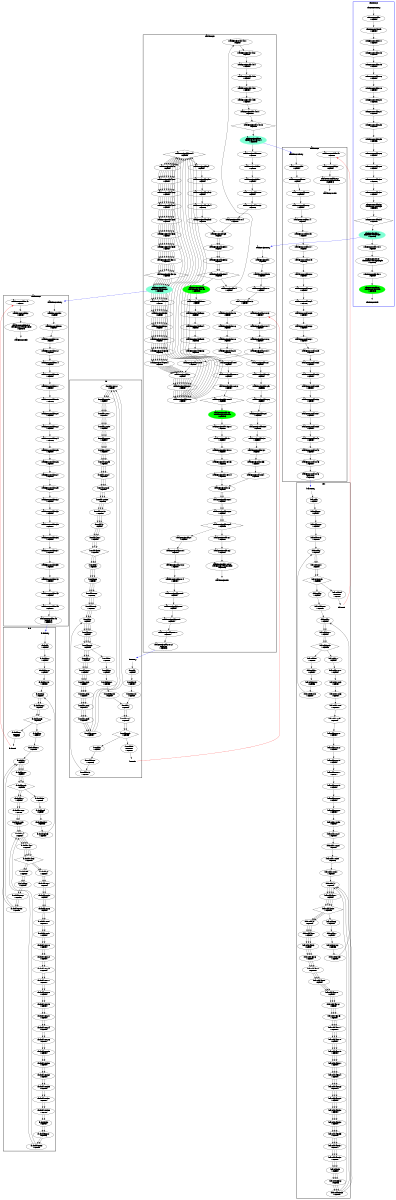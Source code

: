 digraph "CFG" {
fontsize=10;
orientation="portrait";
rankdir="TB";
size="10,8";
_taskFunc1___bb__17 [fontsize=10, label="\"_taskFunc1___bb__17\"\nWCET=4", width="0.01"];
_taskFunc1___bb__47 [fontsize=10, label="\"_taskFunc1___bb__47\"\nWCET=0", width="0.01"];
_taskFunc1___bb__10 [fontsize=10, label="\"_taskFunc1___bb__10\"\nWCET=4", width="0.01"];
_taskFunc1___bb__12 [fontsize=10, label="\"_taskFunc1___bb__12\"\nWCET=4", width="0.01"];
_taskFunc1___bb__26 [fontsize=10, label="\"_taskFunc1___bb__26\"\nWCET=4", width="0.01"];
_taskFunc1__entry [color="white", fontsize=10, height="0.01", label="_taskFunc1__entry", width="0.01"];
_taskFunc1__exit [color="white", fontsize=10, label="_taskFunc1__exit", width="0.01"];
_taskFunc1___bb__35 [fontsize=10, label="\"_taskFunc1___bb__35\"\nWCET=17", width="0.01"];
_taskFunc1___bb__46 [fontsize=10, label="_taskFunc1___bb__46\nCALL bdiv\nWCET=13", width="0.01"];
_taskFunc1___bb__33 [fontsize=10, label="\"_taskFunc1___bb__33\"\nWCET=4", width="0.01"];
_taskFunc1___bb__20 [fontsize=10, label="\"_taskFunc1___bb__20\"\nWCET=4", width="0.01"];
_taskFunc1___bb__29 [fontsize=10, label="\"_taskFunc1___bb__29\"\nWCET=4", width="0.01"];
_taskFunc1___bb__43 [fontsize=10, label="\"_taskFunc1___bb__43\"\nWCET=4", width="0.01"];
_taskFunc1___bb__32 [fontsize=10, label="\"_taskFunc1___bb__32\"\nWCET=4", width="0.01"];
_taskFunc1___bb [fontsize=10, label="\"_taskFunc1___bb\"\nWCET=4", width="0.01"];
_taskFunc1___bb__25 [fontsize=10, label="\"_taskFunc1___bb__25\"\nWCET=4", width="0.01"];
_taskFunc1___bb32__2 [fontsize=10, label="_taskFunc1___bb32__2\n(_taskFunc1_)taskenv_free\nWCET=13", width="0.01"];
_taskFunc1___bb__22 [fontsize=10, label="\"_taskFunc1___bb__22\"\nWCET=4", width="0.01"];
_taskFunc1___bb__42 [fontsize=10, label="\"_taskFunc1___bb__42\"\nWCET=4", width="0.01"];
_taskFunc1___bb__36 [fontsize=10, label="\"_taskFunc1___bb__36\"\nWCET=4", width="0.01"];
_taskFunc1___bb__24 [fontsize=10, label="\"_taskFunc1___bb__24\"\nWCET=6", width="0.01"];
_taskFunc1___bb__8 [fontsize=10, label="\"_taskFunc1___bb__8\"\nWCET=4", width="0.01"];
_taskFunc1___bb__39 [fontsize=10, label="\"_taskFunc1___bb__39\"\nWCET=4", width="0.01"];
_taskFunc1___bb__19 [fontsize=10, label="\"_taskFunc1___bb__19\"\nWCET=6", width="0.01"];
_taskFunc1___bb__45 [fontsize=10, label="\"_taskFunc1___bb__45\"\nWCET=17", width="0.01"];
_taskFunc1___bb__14 [fontsize=10, label="\"_taskFunc1___bb__14\"\nWCET=4", width="0.01"];
_taskFunc1___bb__15 [fontsize=10, label="\"_taskFunc1___bb__15\"\nWCET=4", width="0.01"];
_taskFunc1___bb__27 [fontsize=10, label="\"_taskFunc1___bb__27\"\nWCET=4", width="0.01"];
_taskFunc1___bb__37 [fontsize=10, label="\"_taskFunc1___bb__37\"\nWCET=4", width="0.01"];
_taskFunc1___bb32 [fontsize=10, label="\"_taskFunc1___bb32\"\nWCET=4", width="0.01"];
fwd__bb2 [fontsize=10, label="\"fwd__bb2\"\nWCET=4", width="0.01"];
fwd__bb11 [fontsize=10, label="\"fwd__bb11\"\nWCET=4", width="0.01"];
fwd__bb59 [fontsize=10, label="\"fwd__bb59\"\nWCET=0", width="0.01"];
fwd__bb63 [fontsize=10, label="\"fwd__bb63\"\nWCET=0", width="0.01"];
fwd__bb__13 [fontsize=10, label="\"fwd__bb__13\"\nWCET=0", width="0.01"];
fwd__bb [fontsize=10, label="\"fwd__bb\"\nWCET=4", width="0.01"];
fwd__bb18__18 [fontsize=10, label="\"fwd__bb18__18\"\nWCET=4", width="0.01"];
fwd__bb64 [fontsize=10, label="\"fwd__bb64\"\nWCET=4", width="0.01"];
fwd__bb__7 [fontsize=10, label="\"fwd__bb__7\"\nWCET=4", width="0.01"];
fwd__bb6__1 [fontsize=10, label="\"fwd__bb6__1\"\nWCET=0", width="0.01"];
fwd__bb56__3 [fontsize=10, label="\"fwd__bb56__3\"\nWCET=0", width="0.01"];
fwd__bb2__1 [fontsize=10, label="\"fwd__bb2__1\"\nWCET=4", width="0.01"];
fwd__bb7__1 [fontsize=10, label="\"fwd__bb7__1\"\nWCET=4", width="0.01"];
fwd__bb60__3 [fontsize=10, label="\"fwd__bb60__3\"\nWCET=0", width="0.01"];
fwd__bb64__2 [fontsize=10, label="\"fwd__bb64__2\"\nWCET=6", width="0.01"];
fwd__bb18__37 [fontsize=10, label="\"fwd__bb18__37\"\nWCET=17", width="0.01"];
fwd__bb18__38 [fontsize=10, label="\"fwd__bb18__38\"\nWCET=0", width="0.01"];
fwd__bb18__1 [fontsize=10, label="\"fwd__bb18__1\"\nWCET=4", width="0.01"];
fwd__bb18__12 [fontsize=10, label="\"fwd__bb18__12\"\nWCET=4", width="0.01"];
fwd__bb56 [fontsize=10, label="\"fwd__bb56\"\nWCET=4", width="0.01"];
fwd__bb18__26 [fontsize=10, label="\"fwd__bb18__26\"\nWCET=17", width="0.01"];
fwd__bb18__10 [fontsize=10, label="\"fwd__bb18__10\"\nWCET=4", width="0.01"];
fwd__bb18__21 [fontsize=10, label="\"fwd__bb18__21\"\nWCET=4", width="0.01"];
fwd__bb6 [fontsize=10, label="\"fwd__bb6\"\nWCET=4", width="0.01"];
fwd__bb18__29 [fontsize=10, label="\"fwd__bb18__29\"\nWCET=4", width="0.01"];
fwd__bb18__32 [fontsize=10, label="\"fwd__bb18__32\"\nWCET=4", width="0.01"];
fwd__bb18__6 [fontsize=10, label="\"fwd__bb18__6\"\nWCET=4", width="0.01"];
fwd__bb18__35 [fontsize=10, label="\"fwd__bb18__35\"\nWCET=4", width="0.01"];
fwd__bb14 [fontsize=10, label="\"fwd__bb14\"\nWCET=4", width="0.01"];
fwd__bb18__30 [fontsize=10, label="\"fwd__bb18__30\"\nWCET=4", width="0.01"];
fwd__bb67 [fontsize=10, label="\"fwd__bb67\"\nRETURN\nWCET=0", width="0.01"];
fwd_exit [color="white", fontsize=10, label="fwd_exit", width="0.01"];
fwd__bb11__2 [fontsize=10, label="\"fwd__bb11__2\"\nWCET=6", width="0.01"];
fwd__bb18__3 [fontsize=10, label="\"fwd__bb18__3\"\nWCET=4", width="0.01"];
fwd__bb18__24 [fontsize=10, label="\"fwd__bb18__24\"\nWCET=4", width="0.01"];
fwd__bb18 [fontsize=10, label="\"fwd__bb18\"\nWCET=4", width="0.01"];
fwd__bb__12 [fontsize=10, label="\"fwd__bb__12\"\nWCET=4", width="0.01"];
fwd__bb7__3 [fontsize=10, label="\"fwd__bb7__3\"\nWCET=5", shape=diamond, width="0.01"];
fwd__bb18__9 [fontsize=10, label="\"fwd__bb18__9\"\nWCET=4", width="0.01"];
fwd__bb14__3 [fontsize=10, label="\"fwd__bb14__3\"\nWCET=5", shape=diamond, width="0.01"];
fwd__bb18__17 [fontsize=10, label="\"fwd__bb18__17\"\nWCET=17", width="0.01"];
fwd__bb56__2 [fontsize=10, label="\"fwd__bb56__2\"\nWCET=6", width="0.01"];
fwd__bb64__3 [fontsize=10, label="\"fwd__bb64__3\"\nWCET=0", width="0.01"];
fwd__bb7 [fontsize=10, label="\"fwd__bb7\"\nWCET=4", width="0.01"];
fwd_entry [color="white", fontsize=10, height="0.01", label="fwd_entry", width="0.01"];
fwd__bb18__19 [fontsize=10, label="\"fwd__bb18__19\"\nWCET=4", width="0.01"];
fwd__bb11__3 [fontsize=10, label="\"fwd__bb11__3\"\nWCET=0", width="0.01"];
fwd__bb60 [fontsize=10, label="\"fwd__bb60\"\nWCET=4", width="0.01"];
fwd__bb60__2 [fontsize=10, label="\"fwd__bb60__2\"\nWCET=6", width="0.01"];
fwd__bb18__15 [fontsize=10, label="\"fwd__bb18__15\"\nWCET=4", width="0.01"];
fwd__bb18__8 [fontsize=10, label="\"fwd__bb18__8\"\nWCET=17", width="0.01"];
fwd__bb2__3 [fontsize=10, label="\"fwd__bb2__3\"\nWCET=5", shape=diamond, width="0.01"];
fwd__bb14__1 [fontsize=10, label="\"fwd__bb14__1\"\nWCET=4", width="0.01"];
bdiv__bb__12 [fontsize=10, label="\"bdiv__bb__12\"\nWCET=4", width="0.01"];
bdiv__bb6 [fontsize=10, label="\"bdiv__bb6\"\nWCET=4", width="0.01"];
bdiv__bb11 [fontsize=10, label="\"bdiv__bb11\"\nWCET=4", width="0.01"];
bdiv__bb11__12 [fontsize=10, label="\"bdiv__bb11__12\"\nWCET=4", width="0.01"];
bdiv__bb11__17 [fontsize=10, label="\"bdiv__bb11__17\"\nWCET=17", width="0.01"];
bdiv__bb11__25 [fontsize=10, label="\"bdiv__bb11__25\"\nWCET=4", width="0.01"];
bdiv__bb41__1 [fontsize=10, label="\"bdiv__bb41__1\"\nWCET=4", width="0.01"];
bdiv__bb87__3 [fontsize=10, label="\"bdiv__bb87__3\"\nWCET=0", width="0.01"];
bdiv__bb11__3 [fontsize=10, label="\"bdiv__bb11__3\"\nWCET=4", width="0.01"];
bdiv__bb11__6 [fontsize=10, label="\"bdiv__bb11__6\"\nWCET=4", width="0.01"];
bdiv__bb11__15 [fontsize=10, label="\"bdiv__bb11__15\"\nWCET=4", width="0.01"];
bdiv__bb11__27 [fontsize=10, label="\"bdiv__bb11__27\"\nWCET=17", width="0.01"];
bdiv__bb45__19 [fontsize=10, label="\"bdiv__bb45__19\"\nWCET=4", width="0.01"];
bdiv__bb87__2 [fontsize=10, label="\"bdiv__bb87__2\"\nWCET=6", width="0.01"];
bdiv__bb45__3 [fontsize=10, label="\"bdiv__bb45__3\"\nWCET=4", width="0.01"];
bdiv__bb45__35 [fontsize=10, label="\"bdiv__bb45__35\"\nWCET=4", width="0.01"];
bdiv__bb11__10 [fontsize=10, label="\"bdiv__bb11__10\"\nWCET=4", width="0.01"];
bdiv__bb45__10 [fontsize=10, label="\"bdiv__bb45__10\"\nWCET=4", width="0.01"];
bdiv__bb45__8 [fontsize=10, label="\"bdiv__bb45__8\"\nWCET=17", width="0.01"];
bdiv__bb45__9 [fontsize=10, label="\"bdiv__bb45__9\"\nWCET=4", width="0.01"];
bdiv__bb45__30 [fontsize=10, label="\"bdiv__bb45__30\"\nWCET=4", width="0.01"];
bdiv__bb91__3 [fontsize=10, label="\"bdiv__bb91__3\"\nWCET=0", width="0.01"];
bdiv__bb11__9 [fontsize=10, label="\"bdiv__bb11__9\"\nWCET=4", width="0.01"];
bdiv__bb45__1 [fontsize=10, label="\"bdiv__bb45__1\"\nWCET=4", width="0.01"];
bdiv_entry [color="white", fontsize=10, height="0.01", label="bdiv_entry", width="0.01"];
bdiv__bb41 [fontsize=10, label="\"bdiv__bb41\"\nWCET=4", width="0.01"];
bdiv__bb86 [fontsize=10, label="\"bdiv__bb86\"\nWCET=0", width="0.01"];
bdiv__bb__13 [fontsize=10, label="\"bdiv__bb__13\"\nWCET=0", width="0.01"];
bdiv__bb45__17 [fontsize=10, label="\"bdiv__bb45__17\"\nWCET=17", width="0.01"];
bdiv__bb91 [fontsize=10, label="\"bdiv__bb91\"\nWCET=4", width="0.01"];
bdiv__bb__7 [fontsize=10, label="\"bdiv__bb__7\"\nWCET=4", width="0.01"];
bdiv__bb45__32 [fontsize=10, label="\"bdiv__bb45__32\"\nWCET=4", width="0.01"];
bdiv__bb83__3 [fontsize=10, label="\"bdiv__bb83__3\"\nWCET=0", width="0.01"];
bdiv__bb2 [fontsize=10, label="\"bdiv__bb2\"\nWCET=4", width="0.01"];
bdiv__bb87 [fontsize=10, label="\"bdiv__bb87\"\nWCET=4", width="0.01"];
bdiv__bb [fontsize=10, label="\"bdiv__bb\"\nWCET=4", width="0.01"];
bdiv__bb7__3 [fontsize=10, label="\"bdiv__bb7__3\"\nWCET=5", shape=diamond, width="0.01"];
bdiv__bb91__2 [fontsize=10, label="\"bdiv__bb91__2\"\nWCET=6", width="0.01"];
bdiv__bb94 [fontsize=10, label="\"bdiv__bb94\"\nRETURN\nWCET=0", width="0.01"];
bdiv__bb45__18 [fontsize=10, label="\"bdiv__bb45__18\"\nWCET=4", width="0.01"];
bdiv__bb83 [fontsize=10, label="\"bdiv__bb83\"\nWCET=4", width="0.01"];
bdiv__bb90 [fontsize=10, label="\"bdiv__bb90\"\nWCET=0", width="0.01"];
bdiv__bb11__30 [fontsize=10, label="\"bdiv__bb11__30\"\nWCET=6", width="0.01"];
bdiv__bb2__3 [fontsize=10, label="\"bdiv__bb2__3\"\nWCET=5", shape=diamond, width="0.01"];
bdiv__bb11__8 [fontsize=10, label="\"bdiv__bb11__8\"\nWCET=17", width="0.01"];
bdiv__bb11__22 [fontsize=10, label="\"bdiv__bb11__22\"\nWCET=4", width="0.01"];
bdiv__bb45__24 [fontsize=10, label="\"bdiv__bb45__24\"\nWCET=4", width="0.01"];
bdiv__bb45__38 [fontsize=10, label="\"bdiv__bb45__38\"\nWCET=0", width="0.01"];
bdiv__bb11__28 [fontsize=10, label="\"bdiv__bb11__28\"\nWCET=4", width="0.01"];
bdiv__bb11__31 [fontsize=10, label="\"bdiv__bb11__31\"\nWCET=0", width="0.01"];
bdiv__bb45 [fontsize=10, label="\"bdiv__bb45\"\nWCET=4", width="0.01"];
bdiv__bb45__15 [fontsize=10, label="\"bdiv__bb45__15\"\nWCET=4", width="0.01"];
bdiv__bb83__2 [fontsize=10, label="\"bdiv__bb83__2\"\nWCET=6", width="0.01"];
bdiv__bb7 [fontsize=10, label="\"bdiv__bb7\"\nWCET=4", width="0.01"];
bdiv__bb7__1 [fontsize=10, label="\"bdiv__bb7__1\"\nWCET=4", width="0.01"];
bdiv__bb45__21 [fontsize=10, label="\"bdiv__bb45__21\"\nWCET=4", width="0.01"];
bdiv__bb45__29 [fontsize=10, label="\"bdiv__bb45__29\"\nWCET=4", width="0.01"];
bdiv__bb11__19 [fontsize=10, label="\"bdiv__bb11__19\"\nWCET=4", width="0.01"];
bdiv__bb45__26 [fontsize=10, label="\"bdiv__bb45__26\"\nWCET=17", width="0.01"];
bdiv__bb11__1 [fontsize=10, label="\"bdiv__bb11__1\"\nWCET=4", width="0.01"];
bdiv__bb2__1 [fontsize=10, label="\"bdiv__bb2__1\"\nWCET=4", width="0.01"];
bdiv__bb41__3 [fontsize=10, label="\"bdiv__bb41__3\"\nWCET=5", shape=diamond, width="0.01"];
bdiv__bb11__20 [fontsize=10, label="\"bdiv__bb11__20\"\nWCET=4", width="0.01"];
bdiv__bb45__12 [fontsize=10, label="\"bdiv__bb45__12\"\nWCET=4", width="0.01"];
bdiv_exit [color="white", fontsize=10, label="bdiv_exit", width="0.01"];
bdiv__bb45__37 [fontsize=10, label="\"bdiv__bb45__37\"\nWCET=17", width="0.01"];
bdiv__bb6__1 [fontsize=10, label="\"bdiv__bb6__1\"\nWCET=0", width="0.01"];
bdiv__bb45__6 [fontsize=10, label="\"bdiv__bb45__6\"\nWCET=4", width="0.01"];
_taskFunc3___bb74__1 [fontsize=10, label="\"_taskFunc3___bb74__1\"\nWCET=4", width="0.01"];
_taskFunc3___bb156 [color=green, fontsize=10, label="_taskFunc3___bb156\n(_taskFunc3_)taskwait\nWCET=13", style=filled, width="0.01"];
_taskFunc3___bb91__3 [fontsize=10, label="\"_taskFunc3___bb91__3\"\nWCET=6", width="0.01"];
_taskFunc3___bb21__17 [fontsize=10, label="\"_taskFunc3___bb21__17\"\nWCET=6", width="0.01"];
_taskFunc3___bb91__4 [fontsize=10, label="\"_taskFunc3___bb91__4\"\nWCET=0", width="0.01"];
_taskFunc3___bb157__1 [fontsize=10, label="\"_taskFunc3___bb157__1\"\nWCET=4", width="0.01"];
_taskFunc3___bb100__2 [fontsize=10, label="\"_taskFunc3___bb100__2\"\nWCET=4", width="0.01"];
_taskFunc3___bb38__4 [fontsize=10, label="\"_taskFunc3___bb38__4\"\nWCET=5", shape=diamond, width="0.01"];
_taskFunc3___bb43__5 [fontsize=10, label="\"_taskFunc3___bb43__5\"\nWCET=4", width="0.01"];
_taskFunc3___bb74__9 [fontsize=10, label="\"_taskFunc3___bb74__9\"\nWCET=4", width="0.01"];
_taskFunc3___bb38__2 [fontsize=10, label="\"_taskFunc3___bb38__2\"\nWCET=4", width="0.01"];
_taskFunc3___bb95__2 [fontsize=10, label="\"_taskFunc3___bb95__2\"\nWCET=4", width="0.01"];
_taskFunc3___bb__34 [fontsize=10, label="\"_taskFunc3___bb__34\"\nWCET=0", width="0.01"];
_taskFunc3___bb43__13 [fontsize=10, label="\"_taskFunc3___bb43__13\"\nWCET=5", shape=diamond, width="0.01"];
_taskFunc3___bb64__3 [fontsize=10, label="\"_taskFunc3___bb64__3\"\nWCET=4", width="0.01"];
_taskFunc3___bb74__4 [fontsize=10, label="\"_taskFunc3___bb74__4\"\nWCET=4", width="0.01"];
_taskFunc3___bb162__2 [fontsize=10, label="_taskFunc3___bb162__2\n(_taskFunc3_)taskenv_free\nWCET=13", width="0.01"];
_taskFunc3___bb100 [fontsize=10, label="\"_taskFunc3___bb100\"\nWCET=4", width="0.01"];
_taskFunc3___bb43__11 [fontsize=10, label="\"_taskFunc3___bb43__11\"\nWCET=17", width="0.01"];
_taskFunc3___bb__18 [fontsize=10, label="\"_taskFunc3___bb__18\"\nWCET=4", width="0.01"];
_taskFunc3___bb88 [color=aquamarine, fontsize=10, label="_taskFunc3___bb88\nCREATE _taskFunc1_\nWCET=13", style=filled, width="0.01"];
_taskFunc3___bb__15 [fontsize=10, label="\"_taskFunc3___bb__15\"\nWCET=4", width="0.01"];
_taskFunc3__entry [color="white", fontsize=10, height="0.01", label="_taskFunc3__entry", width="0.01"];
_taskFunc3___bb16 [fontsize=10, label="\"_taskFunc3___bb16\"\nWCET=4", width="0.01"];
_taskFunc3___bb57 [color=aquamarine, fontsize=10, label="_taskFunc3___bb57\nCREATE _taskFunc0_\nWCET=13", style=filled, width="0.01"];
_taskFunc3___bb43__2 [fontsize=10, label="\"_taskFunc3___bb43__2\"\nWCET=4", width="0.01"];
_taskFunc3___bb__9 [fontsize=10, label="\"_taskFunc3___bb__9\"\nWCET=4", width="0.01"];
_taskFunc3___bb21__8 [fontsize=10, label="\"_taskFunc3___bb21__8\"\nWCET=4", width="0.01"];
_taskFunc3___bb69__1 [fontsize=10, label="\"_taskFunc3___bb69__1\"\nWCET=4", width="0.01"];
_taskFunc3___bb21__1 [fontsize=10, label="\"_taskFunc3___bb21__1\"\nWCET=4", width="0.01"];
_taskFunc3___bb16__1 [fontsize=10, label="\"_taskFunc3___bb16__1\"\nWCET=4", width="0.01"];
_taskFunc3___bb100__1 [fontsize=10, label="\"_taskFunc3___bb100__1\"\nWCET=4", width="0.01"];
_taskFunc3___bb [fontsize=10, label="\"_taskFunc3___bb\"\nWCET=4", width="0.01"];
_taskFunc3___bb60__3 [fontsize=10, label="\"_taskFunc3___bb60__3\"\nWCET=6", width="0.01"];
_taskFunc3___bb157__3 [fontsize=10, label="\"_taskFunc3___bb157__3\"\nWCET=6", width="0.01"];
_taskFunc3___bb95__1 [fontsize=10, label="\"_taskFunc3___bb95__1\"\nWCET=4", width="0.01"];
_taskFunc3___bb__32 [fontsize=10, label="\"_taskFunc3___bb__32\"\nWCET=4", width="0.01"];
_taskFunc3___bb156__1 [fontsize=10, label="\"_taskFunc3___bb156__1\"\nWCET=0", width="0.01"];
_taskFunc3___bb__30 [fontsize=10, label="\"_taskFunc3___bb__30\"\nWCET=6", width="0.01"];
_taskFunc3___bb__25 [fontsize=10, label="\"_taskFunc3___bb__25\"\nWCET=6", width="0.01"];
_taskFunc3___bb21__12 [fontsize=10, label="_taskFunc3___bb21__12\nCALL lu0\nWCET=13", width="0.01"];
_taskFunc3___bb69 [fontsize=10, label="\"_taskFunc3___bb69\"\nWCET=4", width="0.01"];
_taskFunc3___bb90 [fontsize=10, label="\"_taskFunc3___bb90\"\nWCET=0", width="0.01"];
_taskFunc3___bb74__13 [fontsize=10, label="\"_taskFunc3___bb74__13\"\nWCET=5", shape=diamond, width="0.01"];
_taskFunc3___bb16__2 [fontsize=10, label="\"_taskFunc3___bb16__2\"\nWCET=4", width="0.01"];
_taskFunc3___bb__11 [fontsize=10, label="\"_taskFunc3___bb__11\"\nWCET=4", width="0.01"];
_taskFunc3___bb88__1 [fontsize=10, label="\"_taskFunc3___bb88__1\"\nWCET=0", width="0.01"];
_taskFunc3___bb__16 [fontsize=10, label="\"_taskFunc3___bb__16\"\nWCET=4", width="0.01"];
_taskFunc3___bb43__1 [fontsize=10, label="\"_taskFunc3___bb43__1\"\nWCET=4", width="0.01"];
_taskFunc3___bb43__9 [fontsize=10, label="\"_taskFunc3___bb43__9\"\nWCET=4", width="0.01"];
_taskFunc3___bb91 [fontsize=10, label="\"_taskFunc3___bb91\"\nWCET=4", width="0.01"];
_taskFunc3__exit [color="white", fontsize=10, label="_taskFunc3__exit", width="0.01"];
_taskFunc3___bb60__4 [fontsize=10, label="\"_taskFunc3___bb60__4\"\nWCET=0", width="0.01"];
_taskFunc3___bb64__1 [fontsize=10, label="\"_taskFunc3___bb64__1\"\nWCET=4", width="0.01"];
_taskFunc3___bb74__11 [fontsize=10, label="\"_taskFunc3___bb74__11\"\nWCET=17", width="0.01"];
_taskFunc3___bb60 [fontsize=10, label="\"_taskFunc3___bb60\"\nWCET=4", width="0.01"];
_taskFunc3___bb21__16 [fontsize=10, label="\"_taskFunc3___bb21__16\"\nWCET=4", width="0.01"];
_taskFunc3___bb95__6 [fontsize=10, label="\"_taskFunc3___bb95__6\"\nWCET=0", width="0.01"];
_taskFunc3___bb64__5 [fontsize=10, label="\"_taskFunc3___bb64__5\"\nWCET=0", width="0.01"];
_taskFunc3___bb95 [color=green, fontsize=10, label="_taskFunc3___bb95\n(_taskFunc3_)taskwait\nWCET=13", style=filled, width="0.01"];
_taskFunc3___bb74__5 [fontsize=10, label="\"_taskFunc3___bb74__5\"\nWCET=4", width="0.01"];
_taskFunc3___bb74 [fontsize=10, label="\"_taskFunc3___bb74\"\nWCET=4", width="0.01"];
_taskFunc3___bb74__2 [fontsize=10, label="\"_taskFunc3___bb74__2\"\nWCET=4", width="0.01"];
_taskFunc3___bb43__8 [fontsize=10, label="\"_taskFunc3___bb43__8\"\nWCET=4", width="0.01"];
_taskFunc3___bb59 [fontsize=10, label="\"_taskFunc3___bb59\"\nWCET=0", width="0.01"];
_taskFunc3___bb__31 [fontsize=10, label="\"_taskFunc3___bb__31\"\nWCET=4", width="0.01"];
_taskFunc3___bb21__18 [fontsize=10, label="\"_taskFunc3___bb21__18\"\nWCET=0", width="0.01"];
_taskFunc3___bb16__4 [fontsize=10, label="\"_taskFunc3___bb16__4\"\nWCET=5", shape=diamond, width="0.01"];
_taskFunc3___bb21__4 [fontsize=10, label="\"_taskFunc3___bb21__4\"\nWCET=4", width="0.01"];
_taskFunc3___bb__26 [fontsize=10, label="\"_taskFunc3___bb__26\"\nWCET=4", width="0.01"];
_taskFunc3___bb69__4 [fontsize=10, label="\"_taskFunc3___bb69__4\"\nWCET=5", shape=diamond, width="0.01"];
_taskFunc3___bb__28 [fontsize=10, label="\"_taskFunc3___bb__28\"\nWCET=4", width="0.01"];
_taskFunc3___bb__23 [fontsize=10, label="\"_taskFunc3___bb__23\"\nWCET=4", width="0.01"];
_taskFunc3___bb21__14 [fontsize=10, label="\"_taskFunc3___bb21__14\"\nWCET=4", width="0.01"];
_taskFunc3___bb__33 [fontsize=10, label="\"_taskFunc3___bb__33\"\nWCET=4", width="0.01"];
_taskFunc3___bb95__4 [fontsize=10, label="\"_taskFunc3___bb95__4\"\nWCET=4", width="0.01"];
_taskFunc3___bb21__5 [fontsize=10, label="\"_taskFunc3___bb21__5\"\nWCET=4", width="0.01"];
_taskFunc3___bb43__4 [fontsize=10, label="\"_taskFunc3___bb43__4\"\nWCET=4", width="0.01"];
_taskFunc3___bb74__8 [fontsize=10, label="\"_taskFunc3___bb74__8\"\nWCET=4", width="0.01"];
_taskFunc3___bb95__5 [fontsize=10, label="\"_taskFunc3___bb95__5\"\nWCET=6", width="0.01"];
_taskFunc3___bb21__2 [fontsize=10, label="\"_taskFunc3___bb21__2\"\nWCET=4", width="0.01"];
_taskFunc3___bb69__2 [fontsize=10, label="\"_taskFunc3___bb69__2\"\nWCET=4", width="0.01"];
_taskFunc3___bb157 [fontsize=10, label="\"_taskFunc3___bb157\"\nWCET=4", width="0.01"];
_taskFunc3___bb21__13 [fontsize=10, label="\"_taskFunc3___bb21__13\"\nWCET=4", width="0.01"];
_taskFunc3___bb__13 [fontsize=10, label="\"_taskFunc3___bb__13\"\nWCET=4", width="0.01"];
_taskFunc3___bb__21 [fontsize=10, label="\"_taskFunc3___bb__21\"\nWCET=4", width="0.01"];
_taskFunc3___bb64__4 [fontsize=10, label="\"_taskFunc3___bb64__4\"\nWCET=6", width="0.01"];
_taskFunc3___bb64 [fontsize=10, label="\"_taskFunc3___bb64\"\nWCET=4", width="0.01"];
_taskFunc3___bb57__1 [fontsize=10, label="\"_taskFunc3___bb57__1\"\nWCET=0", width="0.01"];
_taskFunc3___bb21 [fontsize=10, label="\"_taskFunc3___bb21\"\nWCET=4", width="0.01"];
_taskFunc3___bb38__1 [fontsize=10, label="\"_taskFunc3___bb38__1\"\nWCET=4", width="0.01"];
_taskFunc3___bb38 [fontsize=10, label="\"_taskFunc3___bb38\"\nWCET=4", width="0.01"];
_taskFunc3___bb162 [fontsize=10, label="\"_taskFunc3___bb162\"\nWCET=4", width="0.01"];
_taskFunc3___bb21__11 [fontsize=10, label="\"_taskFunc3___bb21__11\"\nWCET=17", width="0.01"];
_taskFunc3___bb__20 [fontsize=10, label="\"_taskFunc3___bb__20\"\nWCET=6", width="0.01"];
_taskFunc3___bb43 [fontsize=10, label="\"_taskFunc3___bb43\"\nWCET=4", width="0.01"];
_taskFunc3___bb60__1 [fontsize=10, label="\"_taskFunc3___bb60__1\"\nWCET=4", width="0.01"];
_taskFunc3___bb161 [fontsize=10, label="\"_taskFunc3___bb161\"\nWCET=0", width="0.01"];
_taskFunc3___bb21__9 [fontsize=10, label="\"_taskFunc3___bb21__9\"\nWCET=4", width="0.01"];
_taskFunc3___bb91__1 [fontsize=10, label="\"_taskFunc3___bb91__1\"\nWCET=4", width="0.01"];
_taskFunc3___bb157__4 [fontsize=10, label="\"_taskFunc3___bb157__4\"\nWCET=0", width="0.01"];
_taskFunc3___bb100__4 [fontsize=10, label="\"_taskFunc3___bb100__4\"\nWCET=5", shape=diamond, width="0.01"];
lu0__bb12__12 [fontsize=10, label="\"lu0__bb12__12\"\nWCET=4", width="0.01"];
lu0__bb12__9 [fontsize=10, label="\"lu0__bb12__9\"\nWCET=4", width="0.01"];
lu0__bb5__3 [fontsize=10, label="\"lu0__bb5__3\"\nWCET=0", width="0.01"];
lu0__bb12__22 [fontsize=10, label="\"lu0__bb12__22\"\nWCET=4", width="0.01"];
lu0__bb91 [fontsize=10, label="\"lu0__bb91\"\nWCET=0", width="0.01"];
lu0_exit [color="white", fontsize=10, label="lu0_exit", width="0.01"];
lu0__bb8 [fontsize=10, label="\"lu0__bb8\"\nWCET=4", width="0.01"];
lu0__bb12__15 [fontsize=10, label="\"lu0__bb12__15\"\nWCET=4", width="0.01"];
lu0__bb12__8 [fontsize=10, label="\"lu0__bb12__8\"\nWCET=17", width="0.01"];
lu0__bb12__31 [fontsize=10, label="\"lu0__bb12__31\"\nWCET=0", width="0.01"];
lu0__bb88__3 [fontsize=10, label="\"lu0__bb88__3\"\nWCET=0", width="0.01"];
lu0__bb5 [fontsize=10, label="\"lu0__bb5\"\nWCET=4", width="0.01"];
lu0__bb__9 [fontsize=10, label="\"lu0__bb__9\"\nWCET=4", width="0.01"];
lu0__bb42__1 [fontsize=10, label="\"lu0__bb42__1\"\nWCET=4", width="0.01"];
lu0__bb87 [fontsize=10, label="\"lu0__bb87\"\nWCET=0", width="0.01"];
lu0__bb12__10 [fontsize=10, label="\"lu0__bb12__10\"\nWCET=4", width="0.01"];
lu0__bb12__19 [fontsize=10, label="\"lu0__bb12__19\"\nWCET=4", width="0.01"];
lu0__bb [fontsize=10, label="\"lu0__bb\"\nWCET=4", width="0.01"];
lu0__bb8__1 [fontsize=10, label="\"lu0__bb8__1\"\nWCET=4", width="0.01"];
lu0__bb92__3 [fontsize=10, label="\"lu0__bb92__3\"\nWCET=0", width="0.01"];
lu0_entry [color="white", fontsize=10, height="0.01", label="lu0_entry", width="0.01"];
lu0__bb12__3 [fontsize=10, label="\"lu0__bb12__3\"\nWCET=4", width="0.01"];
lu0__bb42 [fontsize=10, label="\"lu0__bb42\"\nWCET=4", width="0.01"];
lu0__bb1 [fontsize=10, label="\"lu0__bb1\"\nWCET=4", width="0.01"];
lu0__bb1__3 [fontsize=10, label="\"lu0__bb1__3\"\nWCET=5", shape=diamond, width="0.01"];
lu0__bb12__30 [fontsize=10, label="\"lu0__bb12__30\"\nWCET=6", width="0.01"];
lu0__bb12 [fontsize=10, label="\"lu0__bb12\"\nWCET=4", width="0.01"];
lu0__bb95 [fontsize=10, label="\"lu0__bb95\"\nRETURN\nWCET=0", width="0.01"];
lu0__bb92 [fontsize=10, label="\"lu0__bb92\"\nWCET=4", width="0.01"];
lu0__bb5__2 [fontsize=10, label="\"lu0__bb5__2\"\nWCET=6", width="0.01"];
lu0__bb1__1 [fontsize=10, label="\"lu0__bb1__1\"\nWCET=4", width="0.01"];
lu0__bb12__25 [fontsize=10, label="\"lu0__bb12__25\"\nWCET=4", width="0.01"];
lu0__bb88__2 [fontsize=10, label="\"lu0__bb88__2\"\nWCET=6", width="0.01"];
lu0__bb42__3 [fontsize=10, label="\"lu0__bb42__3\"\nWCET=5", shape=diamond, width="0.01"];
lu0__bb8__3 [fontsize=10, label="\"lu0__bb8__3\"\nWCET=5", shape=diamond, width="0.01"];
lu0__bb12__17 [fontsize=10, label="\"lu0__bb12__17\"\nWCET=17", width="0.01"];
lu0__bb__10 [fontsize=10, label="\"lu0__bb__10\"\nWCET=0", width="0.01"];
lu0__bb12__28 [fontsize=10, label="\"lu0__bb12__28\"\nWCET=4", width="0.01"];
lu0__bb12__20 [fontsize=10, label="\"lu0__bb12__20\"\nWCET=4", width="0.01"];
lu0__bb12__6 [fontsize=10, label="\"lu0__bb12__6\"\nWCET=4", width="0.01"];
lu0__bb12__27 [fontsize=10, label="\"lu0__bb12__27\"\nWCET=17", width="0.01"];
lu0__bb88 [fontsize=10, label="\"lu0__bb88\"\nWCET=4", width="0.01"];
lu0__bb92__2 [fontsize=10, label="\"lu0__bb92__2\"\nWCET=6", width="0.01"];
lu0__bb12__1 [fontsize=10, label="\"lu0__bb12__1\"\nWCET=4", width="0.01"];
_taskFunc0___bb__22 [fontsize=10, label="\"_taskFunc0___bb__22\"\nWCET=4", width="0.01"];
_taskFunc0___bb [fontsize=10, label="\"_taskFunc0___bb\"\nWCET=4", width="0.01"];
_taskFunc0___bb__8 [fontsize=10, label="\"_taskFunc0___bb__8\"\nWCET=4", width="0.01"];
_taskFunc0___bb__46 [fontsize=10, label="_taskFunc0___bb__46\nCALL fwd\nWCET=13", width="0.01"];
_taskFunc0___bb__33 [fontsize=10, label="\"_taskFunc0___bb__33\"\nWCET=4", width="0.01"];
_taskFunc0___bb__27 [fontsize=10, label="\"_taskFunc0___bb__27\"\nWCET=4", width="0.01"];
_taskFunc0___bb__35 [fontsize=10, label="\"_taskFunc0___bb__35\"\nWCET=17", width="0.01"];
_taskFunc0___bb__14 [fontsize=10, label="\"_taskFunc0___bb__14\"\nWCET=4", width="0.01"];
_taskFunc0___bb__36 [fontsize=10, label="\"_taskFunc0___bb__36\"\nWCET=4", width="0.01"];
_taskFunc0___bb__47 [fontsize=10, label="\"_taskFunc0___bb__47\"\nWCET=0", width="0.01"];
_taskFunc0___bb__39 [fontsize=10, label="\"_taskFunc0___bb__39\"\nWCET=4", width="0.01"];
_taskFunc0___bb32__2 [fontsize=10, label="_taskFunc0___bb32__2\n(_taskFunc0_)taskenv_free\nWCET=13", width="0.01"];
_taskFunc0___bb__43 [fontsize=10, label="\"_taskFunc0___bb__43\"\nWCET=4", width="0.01"];
_taskFunc0___bb__37 [fontsize=10, label="\"_taskFunc0___bb__37\"\nWCET=4", width="0.01"];
_taskFunc0___bb__20 [fontsize=10, label="\"_taskFunc0___bb__20\"\nWCET=4", width="0.01"];
_taskFunc0___bb__32 [fontsize=10, label="\"_taskFunc0___bb__32\"\nWCET=4", width="0.01"];
_taskFunc0___bb__26 [fontsize=10, label="\"_taskFunc0___bb__26\"\nWCET=4", width="0.01"];
_taskFunc0___bb__29 [fontsize=10, label="\"_taskFunc0___bb__29\"\nWCET=4", width="0.01"];
_taskFunc0___bb__15 [fontsize=10, label="\"_taskFunc0___bb__15\"\nWCET=4", width="0.01"];
_taskFunc0___bb__17 [fontsize=10, label="\"_taskFunc0___bb__17\"\nWCET=4", width="0.01"];
_taskFunc0___bb__19 [fontsize=10, label="\"_taskFunc0___bb__19\"\nWCET=6", width="0.01"];
_taskFunc0___bb__12 [fontsize=10, label="\"_taskFunc0___bb__12\"\nWCET=4", width="0.01"];
_taskFunc0___bb__25 [fontsize=10, label="\"_taskFunc0___bb__25\"\nWCET=4", width="0.01"];
_taskFunc0___bb__42 [fontsize=10, label="\"_taskFunc0___bb__42\"\nWCET=4", width="0.01"];
_taskFunc0___bb__45 [fontsize=10, label="\"_taskFunc0___bb__45\"\nWCET=17", width="0.01"];
_taskFunc0__exit [color="white", fontsize=10, label="_taskFunc0__exit", width="0.01"];
_taskFunc0__entry [color="white", fontsize=10, height="0.01", label="_taskFunc0__entry", width="0.01"];
_taskFunc0___bb__24 [fontsize=10, label="\"_taskFunc0___bb__24\"\nWCET=6", width="0.01"];
_taskFunc0___bb32 [fontsize=10, label="\"_taskFunc0___bb32\"\nWCET=4", width="0.01"];
_taskFunc0___bb__10 [fontsize=10, label="\"_taskFunc0___bb__10\"\nWCET=4", width="0.01"];
_thrFunc0___bb__30 [fontsize=10, label="\"_thrFunc0___bb__30\"\nWCET=6", width="0.01"];
_thrFunc0___bb__28 [fontsize=10, label="\"_thrFunc0___bb__28\"\nWCET=4", width="0.01"];
_thrFunc0___bb__13 [fontsize=10, label="\"_thrFunc0___bb__13\"\nWCET=4", width="0.01"];
_thrFunc0___bb__18 [fontsize=10, label="\"_thrFunc0___bb__18\"\nWCET=4", width="0.01"];
_thrFunc0___bb__23 [fontsize=10, label="\"_thrFunc0___bb__23\"\nWCET=4", width="0.01"];
_thrFunc0___bb19__1 [fontsize=10, label="\"_thrFunc0___bb19__1\"\nWCET=0", width="0.01"];
_thrFunc0___bb [fontsize=10, label="\"_thrFunc0___bb\"\nWCET=4", width="0.01"];
_thrFunc0__entry [color="white", fontsize=10, height="0.01", label="_thrFunc0__entry", width="0.01"];
_thrFunc0___bb__34 [fontsize=10, label="\"_thrFunc0___bb__34\"\nWCET=5", shape=diamond, width="0.01"];
_thrFunc0___bb__20 [fontsize=10, label="\"_thrFunc0___bb__20\"\nWCET=6", width="0.01"];
_thrFunc0___bb__21 [fontsize=10, label="\"_thrFunc0___bb__21\"\nWCET=4", width="0.01"];
_thrFunc0___bb__9 [fontsize=10, label="\"_thrFunc0___bb__9\"\nWCET=4", width="0.01"];
_thrFunc0___bb17 [color=aquamarine, fontsize=10, label="_thrFunc0___bb17\nCREATE _taskFunc3_\nWCET=13", style=filled, width="0.01"];
_thrFunc0___bb__16 [fontsize=10, label="\"_thrFunc0___bb__16\"\nWCET=4", width="0.01"];
_thrFunc0___bb17__1 [fontsize=10, label="\"_thrFunc0___bb17__1\"\nWCET=0", width="0.01"];
_thrFunc0___bb__32 [fontsize=10, label="_thrFunc0___bb__32\n(_thrFunc0_)mysingle\nWCET=13", width="0.01"];
_thrFunc0___bb__31 [fontsize=10, label="\"_thrFunc0___bb__31\"\nWCET=4", width="0.01"];
_thrFunc0__exit [color="white", fontsize=10, label="_thrFunc0__exit", width="0.01"];
_thrFunc0___bb__26 [fontsize=10, label="\"_thrFunc0___bb__26\"\nWCET=4", width="0.01"];
_thrFunc0___bb20 [color=green, fontsize=10, label="_thrFunc0___bb20\n(_thrFunc0_)taskwait\nWCET=13", style=filled, width="0.01"];
_thrFunc0___bb__11 [fontsize=10, label="\"_thrFunc0___bb__11\"\nWCET=4", width="0.01"];
_thrFunc0___bb19 [fontsize=10, label="_thrFunc0___bb19\n(_thrFunc0_)leaving_single\nWCET=13", width="0.01"];
_thrFunc0___bb__25 [fontsize=10, label="\"_thrFunc0___bb__25\"\nWCET=6", width="0.01"];
_thrFunc0___bb__15 [fontsize=10, label="\"_thrFunc0___bb__15\"\nWCET=4", width="0.01"];
_taskFunc1___bb__17 -> _taskFunc1___bb__19  [key=0];
_taskFunc1___bb__47 -> _taskFunc1___bb32  [key=0];
_taskFunc1___bb__10 -> _taskFunc1___bb__12  [key=0];
_taskFunc1___bb__12 -> _taskFunc1___bb__14  [key=0];
_taskFunc1___bb__26 -> _taskFunc1___bb__27  [key=0];
_taskFunc1__entry -> _taskFunc1___bb  [key=0];
_taskFunc1___bb__35 -> _taskFunc1___bb__36  [key=0];
_taskFunc1___bb__46 -> bdiv_entry  [color=blue, key=0];
_taskFunc1___bb__33 -> _taskFunc1___bb__35  [key=0];
_taskFunc1___bb__20 -> _taskFunc1___bb__22  [key=0];
_taskFunc1___bb__29 -> _taskFunc1___bb__32  [key=0];
_taskFunc1___bb__43 -> _taskFunc1___bb__45  [key=0];
_taskFunc1___bb__32 -> _taskFunc1___bb__33  [key=0];
_taskFunc1___bb -> _taskFunc1___bb__8  [key=0];
_taskFunc1___bb__25 -> _taskFunc1___bb__26  [key=0];
_taskFunc1___bb32__2 -> _taskFunc1__exit  [key=0];
_taskFunc1___bb__22 -> _taskFunc1___bb__24  [key=0];
_taskFunc1___bb__42 -> _taskFunc1___bb__43  [key=0];
_taskFunc1___bb__36 -> _taskFunc1___bb__37  [key=0];
_taskFunc1___bb__24 -> _taskFunc1___bb__25  [key=0];
_taskFunc1___bb__8 -> _taskFunc1___bb__10  [key=0];
_taskFunc1___bb__39 -> _taskFunc1___bb__42  [key=0];
_taskFunc1___bb__19 -> _taskFunc1___bb__20  [key=0];
_taskFunc1___bb__45 -> _taskFunc1___bb__46  [key=0];
_taskFunc1___bb__14 -> _taskFunc1___bb__15  [key=0];
_taskFunc1___bb__15 -> _taskFunc1___bb__17  [key=0];
_taskFunc1___bb__27 -> _taskFunc1___bb__29  [key=0];
_taskFunc1___bb__37 -> _taskFunc1___bb__39  [key=0];
_taskFunc1___bb32 -> _taskFunc1___bb32__2  [key=0];
fwd__bb2 -> fwd__bb2__1  [key=0];
fwd__bb2 -> fwd__bb2__1  [key=1];
fwd__bb11 -> fwd__bb11__2  [key=0];
fwd__bb11 -> fwd__bb11__2  [key=1];
fwd__bb59 -> fwd__bb60  [key=0];
fwd__bb59 -> fwd__bb60  [key=1];
fwd__bb63 -> fwd__bb64  [key=0];
fwd__bb__13 -> fwd__bb2  [key=0];
fwd__bb -> fwd__bb__7  [key=0];
fwd__bb18__18 -> fwd__bb18__19  [key=0];
fwd__bb18__18 -> fwd__bb18__19  [key=1];
fwd__bb64 -> fwd__bb64__2  [key=0];
fwd__bb__7 -> fwd__bb__12  [key=0];
fwd__bb6__1 -> fwd__bb7  [key=0];
fwd__bb56__3 -> fwd__bb14  [key=0];
fwd__bb56__3 -> fwd__bb14  [key=1];
fwd__bb2__1 -> fwd__bb2__3  [key=0];
fwd__bb2__1 -> fwd__bb2__3  [key=1];
fwd__bb7__1 -> fwd__bb7__3  [key=0];
fwd__bb7__1 -> fwd__bb7__3  [key=1];
fwd__bb7__1 -> fwd__bb7__3  [key=2];
fwd__bb60__3 -> fwd__bb7  [key=0];
fwd__bb60__3 -> fwd__bb7  [key=1];
fwd__bb64__2 -> fwd__bb64__3  [key=0];
fwd__bb18__37 -> fwd__bb18__38  [key=0];
fwd__bb18__37 -> fwd__bb18__38  [key=1];
fwd__bb18__38 -> fwd__bb56  [key=0];
fwd__bb18__38 -> fwd__bb56  [key=1];
fwd__bb18__1 -> fwd__bb18__3  [key=0];
fwd__bb18__1 -> fwd__bb18__3  [key=1];
fwd__bb18__12 -> fwd__bb18__15  [key=0];
fwd__bb18__12 -> fwd__bb18__15  [key=1];
fwd__bb56 -> fwd__bb56__2  [key=0];
fwd__bb56 -> fwd__bb56__2  [key=1];
fwd__bb18__26 -> fwd__bb18__29  [key=0];
fwd__bb18__26 -> fwd__bb18__29  [key=1];
fwd__bb18__10 -> fwd__bb18__12  [key=0];
fwd__bb18__10 -> fwd__bb18__12  [key=1];
fwd__bb18__21 -> fwd__bb18__24  [key=0];
fwd__bb18__21 -> fwd__bb18__24  [key=1];
fwd__bb6 -> fwd__bb6__1  [key=0];
fwd__bb18__29 -> fwd__bb18__30  [key=0];
fwd__bb18__29 -> fwd__bb18__30  [key=1];
fwd__bb18__32 -> fwd__bb18__35  [key=0];
fwd__bb18__32 -> fwd__bb18__35  [key=1];
fwd__bb18__6 -> fwd__bb18__8  [key=0];
fwd__bb18__6 -> fwd__bb18__8  [key=1];
fwd__bb18__35 -> fwd__bb18__37  [key=0];
fwd__bb18__35 -> fwd__bb18__37  [key=1];
fwd__bb14 -> fwd__bb14__1  [key=0];
fwd__bb14 -> fwd__bb14__1  [key=1];
fwd__bb14 -> fwd__bb14__1  [key=2];
fwd__bb14 -> fwd__bb14__1  [key=3];
fwd__bb18__30 -> fwd__bb18__32  [key=0];
fwd__bb18__30 -> fwd__bb18__32  [key=1];
fwd__bb67 -> fwd_exit  [key=0];
fwd_exit -> _taskFunc0___bb__47  [color=red, key=0];
fwd__bb11__2 -> fwd__bb11__3  [key=0];
fwd__bb11__2 -> fwd__bb11__3  [key=1];
fwd__bb18__3 -> fwd__bb18__6  [key=0];
fwd__bb18__3 -> fwd__bb18__6  [key=1];
fwd__bb18__24 -> fwd__bb18__26  [key=0];
fwd__bb18__24 -> fwd__bb18__26  [key=1];
fwd__bb18 -> fwd__bb18__1  [key=0];
fwd__bb18 -> fwd__bb18__1  [key=1];
fwd__bb__12 -> fwd__bb__13  [key=0];
fwd__bb7__3 -> fwd__bb11  [key=0];
fwd__bb7__3 -> fwd__bb11  [key=1];
fwd__bb7__3 -> fwd__bb63  [key=0];
fwd__bb18__9 -> fwd__bb18__10  [key=0];
fwd__bb18__9 -> fwd__bb18__10  [key=1];
fwd__bb14__3 -> fwd__bb18  [key=0];
fwd__bb14__3 -> fwd__bb18  [key=1];
fwd__bb14__3 -> fwd__bb59  [key=0];
fwd__bb14__3 -> fwd__bb59  [key=1];
fwd__bb18__17 -> fwd__bb18__18  [key=0];
fwd__bb18__17 -> fwd__bb18__18  [key=1];
fwd__bb56__2 -> fwd__bb56__3  [key=0];
fwd__bb56__2 -> fwd__bb56__3  [key=1];
fwd__bb64__3 -> fwd__bb2  [key=0];
fwd__bb7 -> fwd__bb7__1  [key=0];
fwd__bb7 -> fwd__bb7__1  [key=1];
fwd__bb7 -> fwd__bb7__1  [key=2];
fwd_entry -> fwd__bb  [key=0];
fwd__bb18__19 -> fwd__bb18__21  [key=0];
fwd__bb18__19 -> fwd__bb18__21  [key=1];
fwd__bb11__3 -> fwd__bb14  [key=0];
fwd__bb11__3 -> fwd__bb14  [key=1];
fwd__bb60 -> fwd__bb60__2  [key=0];
fwd__bb60 -> fwd__bb60__2  [key=1];
fwd__bb60__2 -> fwd__bb60__3  [key=0];
fwd__bb60__2 -> fwd__bb60__3  [key=1];
fwd__bb18__15 -> fwd__bb18__17  [key=0];
fwd__bb18__15 -> fwd__bb18__17  [key=1];
fwd__bb18__8 -> fwd__bb18__9  [key=0];
fwd__bb18__8 -> fwd__bb18__9  [key=1];
fwd__bb2__3 -> fwd__bb6  [key=0];
fwd__bb2__3 -> fwd__bb67  [key=0];
fwd__bb14__1 -> fwd__bb14__3  [key=0];
fwd__bb14__1 -> fwd__bb14__3  [key=1];
fwd__bb14__1 -> fwd__bb14__3  [key=2];
fwd__bb14__1 -> fwd__bb14__3  [key=3];
bdiv__bb__12 -> bdiv__bb__13  [key=0];
bdiv__bb6 -> bdiv__bb6__1  [key=0];
bdiv__bb11 -> bdiv__bb11__1  [key=0];
bdiv__bb11__12 -> bdiv__bb11__15  [key=0];
bdiv__bb11__17 -> bdiv__bb11__19  [key=0];
bdiv__bb11__25 -> bdiv__bb11__27  [key=0];
bdiv__bb41__1 -> bdiv__bb41__3  [key=0];
bdiv__bb41__1 -> bdiv__bb41__3  [key=1];
bdiv__bb41__1 -> bdiv__bb41__3  [key=2];
bdiv__bb41__1 -> bdiv__bb41__3  [key=3];
bdiv__bb87__3 -> bdiv__bb7  [key=0];
bdiv__bb11__3 -> bdiv__bb11__6  [key=0];
bdiv__bb11__6 -> bdiv__bb11__8  [key=0];
bdiv__bb11__15 -> bdiv__bb11__17  [key=0];
bdiv__bb11__27 -> bdiv__bb11__28  [key=0];
bdiv__bb45__19 -> bdiv__bb45__21  [key=0];
bdiv__bb45__19 -> bdiv__bb45__21  [key=1];
bdiv__bb45__19 -> bdiv__bb45__21  [key=2];
bdiv__bb87__2 -> bdiv__bb87__3  [key=0];
bdiv__bb45__3 -> bdiv__bb45__6  [key=0];
bdiv__bb45__3 -> bdiv__bb45__6  [key=1];
bdiv__bb45__3 -> bdiv__bb45__6  [key=2];
bdiv__bb45__35 -> bdiv__bb45__37  [key=0];
bdiv__bb45__35 -> bdiv__bb45__37  [key=1];
bdiv__bb45__35 -> bdiv__bb45__37  [key=2];
bdiv__bb11__10 -> bdiv__bb11__12  [key=0];
bdiv__bb45__10 -> bdiv__bb45__12  [key=0];
bdiv__bb45__10 -> bdiv__bb45__12  [key=1];
bdiv__bb45__10 -> bdiv__bb45__12  [key=2];
bdiv__bb45__8 -> bdiv__bb45__9  [key=0];
bdiv__bb45__8 -> bdiv__bb45__9  [key=1];
bdiv__bb45__8 -> bdiv__bb45__9  [key=2];
bdiv__bb45__9 -> bdiv__bb45__10  [key=0];
bdiv__bb45__9 -> bdiv__bb45__10  [key=1];
bdiv__bb45__9 -> bdiv__bb45__10  [key=2];
bdiv__bb45__30 -> bdiv__bb45__32  [key=0];
bdiv__bb45__30 -> bdiv__bb45__32  [key=1];
bdiv__bb45__30 -> bdiv__bb45__32  [key=2];
bdiv__bb91__3 -> bdiv__bb2  [key=0];
bdiv__bb11__9 -> bdiv__bb11__10  [key=0];
bdiv__bb45__1 -> bdiv__bb45__3  [key=0];
bdiv__bb45__1 -> bdiv__bb45__3  [key=1];
bdiv__bb45__1 -> bdiv__bb45__3  [key=2];
bdiv_entry -> bdiv__bb  [key=0];
bdiv__bb41 -> bdiv__bb41__1  [key=0];
bdiv__bb41 -> bdiv__bb41__1  [key=1];
bdiv__bb41 -> bdiv__bb41__1  [key=2];
bdiv__bb41 -> bdiv__bb41__1  [key=3];
bdiv__bb86 -> bdiv__bb87  [key=0];
bdiv__bb__13 -> bdiv__bb2  [key=0];
bdiv__bb45__17 -> bdiv__bb45__18  [key=0];
bdiv__bb45__17 -> bdiv__bb45__18  [key=1];
bdiv__bb45__17 -> bdiv__bb45__18  [key=2];
bdiv__bb91 -> bdiv__bb91__2  [key=0];
bdiv__bb__7 -> bdiv__bb__12  [key=0];
bdiv__bb45__32 -> bdiv__bb45__35  [key=0];
bdiv__bb45__32 -> bdiv__bb45__35  [key=1];
bdiv__bb45__32 -> bdiv__bb45__35  [key=2];
bdiv__bb83__3 -> bdiv__bb41  [key=0];
bdiv__bb83__3 -> bdiv__bb41  [key=1];
bdiv__bb83__3 -> bdiv__bb41  [key=2];
bdiv__bb2 -> bdiv__bb2__1  [key=0];
bdiv__bb2 -> bdiv__bb2__1  [key=1];
bdiv__bb87 -> bdiv__bb87__2  [key=0];
bdiv__bb -> bdiv__bb__7  [key=0];
bdiv__bb7__3 -> bdiv__bb11  [key=0];
bdiv__bb7__3 -> bdiv__bb90  [key=0];
bdiv__bb91__2 -> bdiv__bb91__3  [key=0];
bdiv__bb94 -> bdiv_exit  [key=0];
bdiv__bb45__18 -> bdiv__bb45__19  [key=0];
bdiv__bb45__18 -> bdiv__bb45__19  [key=1];
bdiv__bb45__18 -> bdiv__bb45__19  [key=2];
bdiv__bb83 -> bdiv__bb83__2  [key=0];
bdiv__bb83 -> bdiv__bb83__2  [key=1];
bdiv__bb83 -> bdiv__bb83__2  [key=2];
bdiv__bb90 -> bdiv__bb91  [key=0];
bdiv__bb11__30 -> bdiv__bb11__31  [key=0];
bdiv__bb2__3 -> bdiv__bb6  [key=0];
bdiv__bb2__3 -> bdiv__bb94  [key=0];
bdiv__bb11__8 -> bdiv__bb11__9  [key=0];
bdiv__bb11__22 -> bdiv__bb11__25  [key=0];
bdiv__bb45__24 -> bdiv__bb45__26  [key=0];
bdiv__bb45__24 -> bdiv__bb45__26  [key=1];
bdiv__bb45__24 -> bdiv__bb45__26  [key=2];
bdiv__bb45__38 -> bdiv__bb83  [key=0];
bdiv__bb45__38 -> bdiv__bb83  [key=1];
bdiv__bb45__38 -> bdiv__bb83  [key=2];
bdiv__bb11__28 -> bdiv__bb11__30  [key=0];
bdiv__bb11__31 -> bdiv__bb41  [key=0];
bdiv__bb45 -> bdiv__bb45__1  [key=0];
bdiv__bb45 -> bdiv__bb45__1  [key=1];
bdiv__bb45 -> bdiv__bb45__1  [key=2];
bdiv__bb45__15 -> bdiv__bb45__17  [key=0];
bdiv__bb45__15 -> bdiv__bb45__17  [key=1];
bdiv__bb45__15 -> bdiv__bb45__17  [key=2];
bdiv__bb83__2 -> bdiv__bb83__3  [key=0];
bdiv__bb83__2 -> bdiv__bb83__3  [key=1];
bdiv__bb83__2 -> bdiv__bb83__3  [key=2];
bdiv__bb7 -> bdiv__bb7__1  [key=0];
bdiv__bb7 -> bdiv__bb7__1  [key=1];
bdiv__bb7__1 -> bdiv__bb7__3  [key=0];
bdiv__bb7__1 -> bdiv__bb7__3  [key=1];
bdiv__bb45__21 -> bdiv__bb45__24  [key=0];
bdiv__bb45__21 -> bdiv__bb45__24  [key=1];
bdiv__bb45__21 -> bdiv__bb45__24  [key=2];
bdiv__bb45__29 -> bdiv__bb45__30  [key=0];
bdiv__bb45__29 -> bdiv__bb45__30  [key=1];
bdiv__bb45__29 -> bdiv__bb45__30  [key=2];
bdiv__bb11__19 -> bdiv__bb11__20  [key=0];
bdiv__bb45__26 -> bdiv__bb45__29  [key=0];
bdiv__bb45__26 -> bdiv__bb45__29  [key=1];
bdiv__bb45__26 -> bdiv__bb45__29  [key=2];
bdiv__bb11__1 -> bdiv__bb11__3  [key=0];
bdiv__bb2__1 -> bdiv__bb2__3  [key=0];
bdiv__bb2__1 -> bdiv__bb2__3  [key=1];
bdiv__bb41__3 -> bdiv__bb45  [key=0];
bdiv__bb41__3 -> bdiv__bb45  [key=1];
bdiv__bb41__3 -> bdiv__bb45  [key=2];
bdiv__bb41__3 -> bdiv__bb86  [key=0];
bdiv__bb11__20 -> bdiv__bb11__22  [key=0];
bdiv__bb45__12 -> bdiv__bb45__15  [key=0];
bdiv__bb45__12 -> bdiv__bb45__15  [key=1];
bdiv__bb45__12 -> bdiv__bb45__15  [key=2];
bdiv_exit -> _taskFunc1___bb__47  [color=red, key=0];
bdiv__bb45__37 -> bdiv__bb45__38  [key=0];
bdiv__bb45__37 -> bdiv__bb45__38  [key=1];
bdiv__bb45__37 -> bdiv__bb45__38  [key=2];
bdiv__bb6__1 -> bdiv__bb7  [key=0];
bdiv__bb45__6 -> bdiv__bb45__8  [key=0];
bdiv__bb45__6 -> bdiv__bb45__8  [key=1];
bdiv__bb45__6 -> bdiv__bb45__8  [key=2];
_taskFunc3___bb74__1 -> _taskFunc3___bb74__2  [key=0];
_taskFunc3___bb156 -> _taskFunc3___bb156__1  [key=0];
_taskFunc3___bb91__3 -> _taskFunc3___bb91__4  [key=0];
_taskFunc3___bb21__17 -> _taskFunc3___bb21__18  [key=0];
_taskFunc3___bb91__4 -> _taskFunc3___bb69  [key=0];
_taskFunc3___bb157__1 -> _taskFunc3___bb157__3  [key=0];
_taskFunc3___bb100__2 -> _taskFunc3___bb100__4  [key=0];
_taskFunc3___bb38__4 -> _taskFunc3___bb43  [key=0];
_taskFunc3___bb38__4 -> _taskFunc3___bb43  [key=1];
_taskFunc3___bb38__4 -> _taskFunc3___bb43  [key=2];
_taskFunc3___bb38__4 -> _taskFunc3___bb43  [key=3];
_taskFunc3___bb38__4 -> _taskFunc3___bb43  [key=4];
_taskFunc3___bb38__4 -> _taskFunc3___bb43  [key=5];
_taskFunc3___bb38__4 -> _taskFunc3___bb43  [key=6];
_taskFunc3___bb38__4 -> _taskFunc3___bb43  [key=7];
_taskFunc3___bb38__4 -> _taskFunc3___bb43  [key=8];
_taskFunc3___bb38__4 -> _taskFunc3___bb64  [key=0];
_taskFunc3___bb43__5 -> _taskFunc3___bb43__8  [key=0];
_taskFunc3___bb43__5 -> _taskFunc3___bb43__8  [key=1];
_taskFunc3___bb43__5 -> _taskFunc3___bb43__8  [key=2];
_taskFunc3___bb43__5 -> _taskFunc3___bb43__8  [key=3];
_taskFunc3___bb43__5 -> _taskFunc3___bb43__8  [key=4];
_taskFunc3___bb43__5 -> _taskFunc3___bb43__8  [key=5];
_taskFunc3___bb43__5 -> _taskFunc3___bb43__8  [key=6];
_taskFunc3___bb43__5 -> _taskFunc3___bb43__8  [key=7];
_taskFunc3___bb43__5 -> _taskFunc3___bb43__8  [key=8];
_taskFunc3___bb74__9 -> _taskFunc3___bb74__11  [key=0];
_taskFunc3___bb38__2 -> _taskFunc3___bb38__4  [key=0];
_taskFunc3___bb38__2 -> _taskFunc3___bb38__4  [key=1];
_taskFunc3___bb38__2 -> _taskFunc3___bb38__4  [key=2];
_taskFunc3___bb38__2 -> _taskFunc3___bb38__4  [key=3];
_taskFunc3___bb38__2 -> _taskFunc3___bb38__4  [key=4];
_taskFunc3___bb38__2 -> _taskFunc3___bb38__4  [key=5];
_taskFunc3___bb38__2 -> _taskFunc3___bb38__4  [key=6];
_taskFunc3___bb38__2 -> _taskFunc3___bb38__4  [key=7];
_taskFunc3___bb38__2 -> _taskFunc3___bb38__4  [key=8];
_taskFunc3___bb38__2 -> _taskFunc3___bb38__4  [key=9];
_taskFunc3___bb95__2 -> _taskFunc3___bb95__4  [key=0];
_taskFunc3___bb__34 -> _taskFunc3___bb16  [key=0];
_taskFunc3___bb43__13 -> _taskFunc3___bb57  [key=0];
_taskFunc3___bb43__13 -> _taskFunc3___bb57  [key=1];
_taskFunc3___bb43__13 -> _taskFunc3___bb57  [key=2];
_taskFunc3___bb43__13 -> _taskFunc3___bb57  [key=3];
_taskFunc3___bb43__13 -> _taskFunc3___bb57  [key=4];
_taskFunc3___bb43__13 -> _taskFunc3___bb57  [key=5];
_taskFunc3___bb43__13 -> _taskFunc3___bb57  [key=6];
_taskFunc3___bb43__13 -> _taskFunc3___bb57  [key=7];
_taskFunc3___bb43__13 -> _taskFunc3___bb57  [key=8];
_taskFunc3___bb64__3 -> _taskFunc3___bb64__4  [key=0];
_taskFunc3___bb74__4 -> _taskFunc3___bb74__5  [key=0];
_taskFunc3___bb162__2 -> _taskFunc3__exit  [key=0];
_taskFunc3___bb100 -> _taskFunc3___bb100__1  [key=0];
_taskFunc3___bb43__11 -> _taskFunc3___bb43__13  [key=0];
_taskFunc3___bb43__11 -> _taskFunc3___bb43__13  [key=1];
_taskFunc3___bb43__11 -> _taskFunc3___bb43__13  [key=2];
_taskFunc3___bb43__11 -> _taskFunc3___bb43__13  [key=3];
_taskFunc3___bb43__11 -> _taskFunc3___bb43__13  [key=4];
_taskFunc3___bb43__11 -> _taskFunc3___bb43__13  [key=5];
_taskFunc3___bb43__11 -> _taskFunc3___bb43__13  [key=6];
_taskFunc3___bb43__11 -> _taskFunc3___bb43__13  [key=7];
_taskFunc3___bb43__11 -> _taskFunc3___bb43__13  [key=8];
_taskFunc3___bb__18 -> _taskFunc3___bb__20  [key=0];
_taskFunc3___bb88 -> _taskFunc3___bb88__1  [key=0];
_taskFunc3___bb88 -> _taskFunc1__entry  [color=blue, key=0];
_taskFunc3___bb__15 -> _taskFunc3___bb__16  [key=0];
_taskFunc3__entry -> _taskFunc3___bb  [key=0];
_taskFunc3___bb16 -> _taskFunc3___bb16__1  [key=0];
_taskFunc3___bb16 -> _taskFunc3___bb16__1  [key=1];
_taskFunc3___bb57 -> _taskFunc3___bb57__1  [key=0];
_taskFunc3___bb57 -> _taskFunc3___bb57__1  [key=1];
_taskFunc3___bb57 -> _taskFunc3___bb57__1  [key=2];
_taskFunc3___bb57 -> _taskFunc3___bb57__1  [key=3];
_taskFunc3___bb57 -> _taskFunc3___bb57__1  [key=4];
_taskFunc3___bb57 -> _taskFunc3___bb57__1  [key=5];
_taskFunc3___bb57 -> _taskFunc3___bb57__1  [key=6];
_taskFunc3___bb57 -> _taskFunc3___bb57__1  [key=7];
_taskFunc3___bb57 -> _taskFunc3___bb57__1  [key=8];
_taskFunc3___bb57 -> _taskFunc0__entry  [color=blue, key=0];
_taskFunc3___bb43__2 -> _taskFunc3___bb43__4  [key=0];
_taskFunc3___bb43__2 -> _taskFunc3___bb43__4  [key=1];
_taskFunc3___bb43__2 -> _taskFunc3___bb43__4  [key=2];
_taskFunc3___bb43__2 -> _taskFunc3___bb43__4  [key=3];
_taskFunc3___bb43__2 -> _taskFunc3___bb43__4  [key=4];
_taskFunc3___bb43__2 -> _taskFunc3___bb43__4  [key=5];
_taskFunc3___bb43__2 -> _taskFunc3___bb43__4  [key=6];
_taskFunc3___bb43__2 -> _taskFunc3___bb43__4  [key=7];
_taskFunc3___bb43__2 -> _taskFunc3___bb43__4  [key=8];
_taskFunc3___bb__9 -> _taskFunc3___bb__11  [key=0];
_taskFunc3___bb21__8 -> _taskFunc3___bb21__9  [key=0];
_taskFunc3___bb69__1 -> _taskFunc3___bb69__2  [key=0];
_taskFunc3___bb69__1 -> _taskFunc3___bb69__2  [key=1];
_taskFunc3___bb21__1 -> _taskFunc3___bb21__2  [key=0];
_taskFunc3___bb16__1 -> _taskFunc3___bb16__2  [key=0];
_taskFunc3___bb16__1 -> _taskFunc3___bb16__2  [key=1];
_taskFunc3___bb100__1 -> _taskFunc3___bb100__2  [key=0];
_taskFunc3___bb -> _taskFunc3___bb__9  [key=0];
_taskFunc3___bb60__3 -> _taskFunc3___bb60__4  [key=0];
_taskFunc3___bb60__3 -> _taskFunc3___bb60__4  [key=1];
_taskFunc3___bb60__3 -> _taskFunc3___bb60__4  [key=2];
_taskFunc3___bb60__3 -> _taskFunc3___bb60__4  [key=3];
_taskFunc3___bb60__3 -> _taskFunc3___bb60__4  [key=4];
_taskFunc3___bb60__3 -> _taskFunc3___bb60__4  [key=5];
_taskFunc3___bb60__3 -> _taskFunc3___bb60__4  [key=6];
_taskFunc3___bb60__3 -> _taskFunc3___bb60__4  [key=7];
_taskFunc3___bb60__3 -> _taskFunc3___bb60__4  [key=8];
_taskFunc3___bb157__3 -> _taskFunc3___bb157__4  [key=0];
_taskFunc3___bb95__1 -> _taskFunc3___bb95__2  [key=0];
_taskFunc3___bb__32 -> _taskFunc3___bb__33  [key=0];
_taskFunc3___bb156__1 -> _taskFunc3___bb157  [key=0];
_taskFunc3___bb__30 -> _taskFunc3___bb__31  [key=0];
_taskFunc3___bb__25 -> _taskFunc3___bb__26  [key=0];
_taskFunc3___bb21__12 -> lu0_entry  [color=blue, key=0];
_taskFunc3___bb69 -> _taskFunc3___bb69__1  [key=0];
_taskFunc3___bb69 -> _taskFunc3___bb69__1  [key=1];
_taskFunc3___bb90 -> _taskFunc3___bb91  [key=0];
_taskFunc3___bb74__13 -> _taskFunc3___bb88  [key=0];
_taskFunc3___bb16__2 -> _taskFunc3___bb16__4  [key=0];
_taskFunc3___bb16__2 -> _taskFunc3___bb16__4  [key=1];
_taskFunc3___bb__11 -> _taskFunc3___bb__13  [key=0];
_taskFunc3___bb88__1 -> _taskFunc3___bb90  [key=0];
_taskFunc3___bb__16 -> _taskFunc3___bb__18  [key=0];
_taskFunc3___bb43__1 -> _taskFunc3___bb43__2  [key=0];
_taskFunc3___bb43__1 -> _taskFunc3___bb43__2  [key=1];
_taskFunc3___bb43__1 -> _taskFunc3___bb43__2  [key=2];
_taskFunc3___bb43__1 -> _taskFunc3___bb43__2  [key=3];
_taskFunc3___bb43__1 -> _taskFunc3___bb43__2  [key=4];
_taskFunc3___bb43__1 -> _taskFunc3___bb43__2  [key=5];
_taskFunc3___bb43__1 -> _taskFunc3___bb43__2  [key=6];
_taskFunc3___bb43__1 -> _taskFunc3___bb43__2  [key=7];
_taskFunc3___bb43__1 -> _taskFunc3___bb43__2  [key=8];
_taskFunc3___bb43__9 -> _taskFunc3___bb43__11  [key=0];
_taskFunc3___bb43__9 -> _taskFunc3___bb43__11  [key=1];
_taskFunc3___bb43__9 -> _taskFunc3___bb43__11  [key=2];
_taskFunc3___bb43__9 -> _taskFunc3___bb43__11  [key=3];
_taskFunc3___bb43__9 -> _taskFunc3___bb43__11  [key=4];
_taskFunc3___bb43__9 -> _taskFunc3___bb43__11  [key=5];
_taskFunc3___bb43__9 -> _taskFunc3___bb43__11  [key=6];
_taskFunc3___bb43__9 -> _taskFunc3___bb43__11  [key=7];
_taskFunc3___bb43__9 -> _taskFunc3___bb43__11  [key=8];
_taskFunc3___bb91 -> _taskFunc3___bb91__1  [key=0];
_taskFunc3___bb60__4 -> _taskFunc3___bb38  [key=0];
_taskFunc3___bb60__4 -> _taskFunc3___bb38  [key=1];
_taskFunc3___bb60__4 -> _taskFunc3___bb38  [key=2];
_taskFunc3___bb60__4 -> _taskFunc3___bb38  [key=3];
_taskFunc3___bb60__4 -> _taskFunc3___bb38  [key=4];
_taskFunc3___bb60__4 -> _taskFunc3___bb38  [key=5];
_taskFunc3___bb60__4 -> _taskFunc3___bb38  [key=6];
_taskFunc3___bb60__4 -> _taskFunc3___bb38  [key=7];
_taskFunc3___bb60__4 -> _taskFunc3___bb38  [key=8];
_taskFunc3___bb64__1 -> _taskFunc3___bb64__3  [key=0];
_taskFunc3___bb74__11 -> _taskFunc3___bb74__13  [key=0];
_taskFunc3___bb60 -> _taskFunc3___bb60__1  [key=0];
_taskFunc3___bb60 -> _taskFunc3___bb60__1  [key=1];
_taskFunc3___bb60 -> _taskFunc3___bb60__1  [key=2];
_taskFunc3___bb60 -> _taskFunc3___bb60__1  [key=3];
_taskFunc3___bb60 -> _taskFunc3___bb60__1  [key=4];
_taskFunc3___bb60 -> _taskFunc3___bb60__1  [key=5];
_taskFunc3___bb60 -> _taskFunc3___bb60__1  [key=6];
_taskFunc3___bb60 -> _taskFunc3___bb60__1  [key=7];
_taskFunc3___bb60 -> _taskFunc3___bb60__1  [key=8];
_taskFunc3___bb21__16 -> _taskFunc3___bb21__17  [key=0];
_taskFunc3___bb95__6 -> _taskFunc3___bb100  [key=0];
_taskFunc3___bb64__5 -> _taskFunc3___bb69  [key=0];
_taskFunc3___bb95 -> _taskFunc3___bb95__1  [key=0];
_taskFunc3___bb74__5 -> _taskFunc3___bb74__8  [key=0];
_taskFunc3___bb74 -> _taskFunc3___bb74__1  [key=0];
_taskFunc3___bb74__2 -> _taskFunc3___bb74__4  [key=0];
_taskFunc3___bb43__8 -> _taskFunc3___bb43__9  [key=0];
_taskFunc3___bb43__8 -> _taskFunc3___bb43__9  [key=1];
_taskFunc3___bb43__8 -> _taskFunc3___bb43__9  [key=2];
_taskFunc3___bb43__8 -> _taskFunc3___bb43__9  [key=3];
_taskFunc3___bb43__8 -> _taskFunc3___bb43__9  [key=4];
_taskFunc3___bb43__8 -> _taskFunc3___bb43__9  [key=5];
_taskFunc3___bb43__8 -> _taskFunc3___bb43__9  [key=6];
_taskFunc3___bb43__8 -> _taskFunc3___bb43__9  [key=7];
_taskFunc3___bb43__8 -> _taskFunc3___bb43__9  [key=8];
_taskFunc3___bb59 -> _taskFunc3___bb60  [key=0];
_taskFunc3___bb59 -> _taskFunc3___bb60  [key=1];
_taskFunc3___bb59 -> _taskFunc3___bb60  [key=2];
_taskFunc3___bb59 -> _taskFunc3___bb60  [key=3];
_taskFunc3___bb59 -> _taskFunc3___bb60  [key=4];
_taskFunc3___bb59 -> _taskFunc3___bb60  [key=5];
_taskFunc3___bb59 -> _taskFunc3___bb60  [key=6];
_taskFunc3___bb59 -> _taskFunc3___bb60  [key=7];
_taskFunc3___bb59 -> _taskFunc3___bb60  [key=8];
_taskFunc3___bb__31 -> _taskFunc3___bb__32  [key=0];
_taskFunc3___bb21__18 -> _taskFunc3___bb38  [key=0];
_taskFunc3___bb16__4 -> _taskFunc3___bb21  [key=0];
_taskFunc3___bb16__4 -> _taskFunc3___bb161  [key=0];
_taskFunc3___bb21__4 -> _taskFunc3___bb21__5  [key=0];
_taskFunc3___bb__26 -> _taskFunc3___bb__28  [key=0];
_taskFunc3___bb69__4 -> _taskFunc3___bb74  [key=0];
_taskFunc3___bb69__4 -> _taskFunc3___bb95  [key=0];
_taskFunc3___bb__28 -> _taskFunc3___bb__30  [key=0];
_taskFunc3___bb__23 -> _taskFunc3___bb__25  [key=0];
_taskFunc3___bb21__14 -> _taskFunc3___bb21__16  [key=0];
_taskFunc3___bb__33 -> _taskFunc3___bb__34  [key=0];
_taskFunc3___bb95__4 -> _taskFunc3___bb95__5  [key=0];
_taskFunc3___bb21__5 -> _taskFunc3___bb21__8  [key=0];
_taskFunc3___bb43__4 -> _taskFunc3___bb43__5  [key=0];
_taskFunc3___bb43__4 -> _taskFunc3___bb43__5  [key=1];
_taskFunc3___bb43__4 -> _taskFunc3___bb43__5  [key=2];
_taskFunc3___bb43__4 -> _taskFunc3___bb43__5  [key=3];
_taskFunc3___bb43__4 -> _taskFunc3___bb43__5  [key=4];
_taskFunc3___bb43__4 -> _taskFunc3___bb43__5  [key=5];
_taskFunc3___bb43__4 -> _taskFunc3___bb43__5  [key=6];
_taskFunc3___bb43__4 -> _taskFunc3___bb43__5  [key=7];
_taskFunc3___bb43__4 -> _taskFunc3___bb43__5  [key=8];
_taskFunc3___bb74__8 -> _taskFunc3___bb74__9  [key=0];
_taskFunc3___bb95__5 -> _taskFunc3___bb95__6  [key=0];
_taskFunc3___bb21__2 -> _taskFunc3___bb21__4  [key=0];
_taskFunc3___bb69__2 -> _taskFunc3___bb69__4  [key=0];
_taskFunc3___bb69__2 -> _taskFunc3___bb69__4  [key=1];
_taskFunc3___bb157 -> _taskFunc3___bb157__1  [key=0];
_taskFunc3___bb21__13 -> _taskFunc3___bb21__14  [key=0];
_taskFunc3___bb__13 -> _taskFunc3___bb__15  [key=0];
_taskFunc3___bb__21 -> _taskFunc3___bb__23  [key=0];
_taskFunc3___bb64__4 -> _taskFunc3___bb64__5  [key=0];
_taskFunc3___bb64 -> _taskFunc3___bb64__1  [key=0];
_taskFunc3___bb57__1 -> _taskFunc3___bb59  [key=0];
_taskFunc3___bb57__1 -> _taskFunc3___bb59  [key=1];
_taskFunc3___bb57__1 -> _taskFunc3___bb59  [key=2];
_taskFunc3___bb57__1 -> _taskFunc3___bb59  [key=3];
_taskFunc3___bb57__1 -> _taskFunc3___bb59  [key=4];
_taskFunc3___bb57__1 -> _taskFunc3___bb59  [key=5];
_taskFunc3___bb57__1 -> _taskFunc3___bb59  [key=6];
_taskFunc3___bb57__1 -> _taskFunc3___bb59  [key=7];
_taskFunc3___bb57__1 -> _taskFunc3___bb59  [key=8];
_taskFunc3___bb21 -> _taskFunc3___bb21__1  [key=0];
_taskFunc3___bb38__1 -> _taskFunc3___bb38__2  [key=0];
_taskFunc3___bb38__1 -> _taskFunc3___bb38__2  [key=1];
_taskFunc3___bb38__1 -> _taskFunc3___bb38__2  [key=2];
_taskFunc3___bb38__1 -> _taskFunc3___bb38__2  [key=3];
_taskFunc3___bb38__1 -> _taskFunc3___bb38__2  [key=4];
_taskFunc3___bb38__1 -> _taskFunc3___bb38__2  [key=5];
_taskFunc3___bb38__1 -> _taskFunc3___bb38__2  [key=6];
_taskFunc3___bb38__1 -> _taskFunc3___bb38__2  [key=7];
_taskFunc3___bb38__1 -> _taskFunc3___bb38__2  [key=8];
_taskFunc3___bb38__1 -> _taskFunc3___bb38__2  [key=9];
_taskFunc3___bb38 -> _taskFunc3___bb38__1  [key=0];
_taskFunc3___bb38 -> _taskFunc3___bb38__1  [key=1];
_taskFunc3___bb38 -> _taskFunc3___bb38__1  [key=2];
_taskFunc3___bb38 -> _taskFunc3___bb38__1  [key=3];
_taskFunc3___bb38 -> _taskFunc3___bb38__1  [key=4];
_taskFunc3___bb38 -> _taskFunc3___bb38__1  [key=5];
_taskFunc3___bb38 -> _taskFunc3___bb38__1  [key=6];
_taskFunc3___bb38 -> _taskFunc3___bb38__1  [key=7];
_taskFunc3___bb38 -> _taskFunc3___bb38__1  [key=8];
_taskFunc3___bb38 -> _taskFunc3___bb38__1  [key=9];
_taskFunc3___bb162 -> _taskFunc3___bb162__2  [key=0];
_taskFunc3___bb21__11 -> _taskFunc3___bb21__12  [key=0];
_taskFunc3___bb__20 -> _taskFunc3___bb__21  [key=0];
_taskFunc3___bb43 -> _taskFunc3___bb43__1  [key=0];
_taskFunc3___bb43 -> _taskFunc3___bb43__1  [key=1];
_taskFunc3___bb43 -> _taskFunc3___bb43__1  [key=2];
_taskFunc3___bb43 -> _taskFunc3___bb43__1  [key=3];
_taskFunc3___bb43 -> _taskFunc3___bb43__1  [key=4];
_taskFunc3___bb43 -> _taskFunc3___bb43__1  [key=5];
_taskFunc3___bb43 -> _taskFunc3___bb43__1  [key=6];
_taskFunc3___bb43 -> _taskFunc3___bb43__1  [key=7];
_taskFunc3___bb43 -> _taskFunc3___bb43__1  [key=8];
_taskFunc3___bb60__1 -> _taskFunc3___bb60__3  [key=0];
_taskFunc3___bb60__1 -> _taskFunc3___bb60__3  [key=1];
_taskFunc3___bb60__1 -> _taskFunc3___bb60__3  [key=2];
_taskFunc3___bb60__1 -> _taskFunc3___bb60__3  [key=3];
_taskFunc3___bb60__1 -> _taskFunc3___bb60__3  [key=4];
_taskFunc3___bb60__1 -> _taskFunc3___bb60__3  [key=5];
_taskFunc3___bb60__1 -> _taskFunc3___bb60__3  [key=6];
_taskFunc3___bb60__1 -> _taskFunc3___bb60__3  [key=7];
_taskFunc3___bb60__1 -> _taskFunc3___bb60__3  [key=8];
_taskFunc3___bb161 -> _taskFunc3___bb162  [key=0];
_taskFunc3___bb21__9 -> _taskFunc3___bb21__11  [key=0];
_taskFunc3___bb91__1 -> _taskFunc3___bb91__3  [key=0];
_taskFunc3___bb157__4 -> _taskFunc3___bb16  [key=0];
_taskFunc3___bb100__4 -> _taskFunc3___bb156  [key=0];
lu0__bb12__12 -> lu0__bb12__15  [key=0];
lu0__bb12__12 -> lu0__bb12__15  [key=1];
lu0__bb12__12 -> lu0__bb12__15  [key=2];
lu0__bb12__9 -> lu0__bb12__10  [key=0];
lu0__bb12__9 -> lu0__bb12__10  [key=1];
lu0__bb12__9 -> lu0__bb12__10  [key=2];
lu0__bb5__3 -> lu0__bb8  [key=0];
lu0__bb12__22 -> lu0__bb12__25  [key=0];
lu0__bb12__22 -> lu0__bb12__25  [key=1];
lu0__bb12__22 -> lu0__bb12__25  [key=2];
lu0__bb91 -> lu0__bb92  [key=0];
lu0_exit -> _taskFunc3___bb21__13  [color=red, key=0];
lu0__bb8 -> lu0__bb8__1  [key=0];
lu0__bb8 -> lu0__bb8__1  [key=1];
lu0__bb8 -> lu0__bb8__1  [key=2];
lu0__bb8 -> lu0__bb8__1  [key=3];
lu0__bb12__15 -> lu0__bb12__17  [key=0];
lu0__bb12__15 -> lu0__bb12__17  [key=1];
lu0__bb12__15 -> lu0__bb12__17  [key=2];
lu0__bb12__8 -> lu0__bb12__9  [key=0];
lu0__bb12__8 -> lu0__bb12__9  [key=1];
lu0__bb12__8 -> lu0__bb12__9  [key=2];
lu0__bb12__31 -> lu0__bb42  [key=0];
lu0__bb12__31 -> lu0__bb42  [key=1];
lu0__bb12__31 -> lu0__bb42  [key=2];
lu0__bb88__3 -> lu0__bb8  [key=0];
lu0__bb88__3 -> lu0__bb8  [key=1];
lu0__bb88__3 -> lu0__bb8  [key=2];
lu0__bb5 -> lu0__bb5__2  [key=0];
lu0__bb__9 -> lu0__bb__10  [key=0];
lu0__bb42__1 -> lu0__bb42__3  [key=0];
lu0__bb42__1 -> lu0__bb42__3  [key=1];
lu0__bb42__1 -> lu0__bb42__3  [key=2];
lu0__bb87 -> lu0__bb88  [key=0];
lu0__bb87 -> lu0__bb88  [key=1];
lu0__bb87 -> lu0__bb88  [key=2];
lu0__bb12__10 -> lu0__bb12__12  [key=0];
lu0__bb12__10 -> lu0__bb12__12  [key=1];
lu0__bb12__10 -> lu0__bb12__12  [key=2];
lu0__bb12__19 -> lu0__bb12__20  [key=0];
lu0__bb12__19 -> lu0__bb12__20  [key=1];
lu0__bb12__19 -> lu0__bb12__20  [key=2];
lu0__bb -> lu0__bb__9  [key=0];
lu0__bb8__1 -> lu0__bb8__3  [key=0];
lu0__bb8__1 -> lu0__bb8__3  [key=1];
lu0__bb8__1 -> lu0__bb8__3  [key=2];
lu0__bb8__1 -> lu0__bb8__3  [key=3];
lu0__bb92__3 -> lu0__bb1  [key=0];
lu0_entry -> lu0__bb  [key=0];
lu0__bb12__3 -> lu0__bb12__6  [key=0];
lu0__bb12__3 -> lu0__bb12__6  [key=1];
lu0__bb12__3 -> lu0__bb12__6  [key=2];
lu0__bb42 -> lu0__bb42__1  [key=0];
lu0__bb42 -> lu0__bb42__1  [key=1];
lu0__bb42 -> lu0__bb42__1  [key=2];
lu0__bb1 -> lu0__bb1__1  [key=0];
lu0__bb1 -> lu0__bb1__1  [key=1];
lu0__bb1__3 -> lu0__bb5  [key=0];
lu0__bb1__3 -> lu0__bb95  [key=0];
lu0__bb12__30 -> lu0__bb12__31  [key=0];
lu0__bb12__30 -> lu0__bb12__31  [key=1];
lu0__bb12__30 -> lu0__bb12__31  [key=2];
lu0__bb12 -> lu0__bb12__1  [key=0];
lu0__bb12 -> lu0__bb12__1  [key=1];
lu0__bb12 -> lu0__bb12__1  [key=2];
lu0__bb95 -> lu0_exit  [key=0];
lu0__bb92 -> lu0__bb92__2  [key=0];
lu0__bb5__2 -> lu0__bb5__3  [key=0];
lu0__bb1__1 -> lu0__bb1__3  [key=0];
lu0__bb1__1 -> lu0__bb1__3  [key=1];
lu0__bb12__25 -> lu0__bb12__27  [key=0];
lu0__bb12__25 -> lu0__bb12__27  [key=1];
lu0__bb12__25 -> lu0__bb12__27  [key=2];
lu0__bb88__2 -> lu0__bb88__3  [key=0];
lu0__bb88__2 -> lu0__bb88__3  [key=1];
lu0__bb88__2 -> lu0__bb88__3  [key=2];
lu0__bb42__3 -> lu0__bb87  [key=0];
lu0__bb42__3 -> lu0__bb87  [key=1];
lu0__bb42__3 -> lu0__bb87  [key=2];
lu0__bb8__3 -> lu0__bb12  [key=0];
lu0__bb8__3 -> lu0__bb12  [key=1];
lu0__bb8__3 -> lu0__bb12  [key=2];
lu0__bb8__3 -> lu0__bb91  [key=0];
lu0__bb12__17 -> lu0__bb12__19  [key=0];
lu0__bb12__17 -> lu0__bb12__19  [key=1];
lu0__bb12__17 -> lu0__bb12__19  [key=2];
lu0__bb__10 -> lu0__bb1  [key=0];
lu0__bb12__28 -> lu0__bb12__30  [key=0];
lu0__bb12__28 -> lu0__bb12__30  [key=1];
lu0__bb12__28 -> lu0__bb12__30  [key=2];
lu0__bb12__20 -> lu0__bb12__22  [key=0];
lu0__bb12__20 -> lu0__bb12__22  [key=1];
lu0__bb12__20 -> lu0__bb12__22  [key=2];
lu0__bb12__6 -> lu0__bb12__8  [key=0];
lu0__bb12__6 -> lu0__bb12__8  [key=1];
lu0__bb12__6 -> lu0__bb12__8  [key=2];
lu0__bb12__27 -> lu0__bb12__28  [key=0];
lu0__bb12__27 -> lu0__bb12__28  [key=1];
lu0__bb12__27 -> lu0__bb12__28  [key=2];
lu0__bb88 -> lu0__bb88__2  [key=0];
lu0__bb88 -> lu0__bb88__2  [key=1];
lu0__bb88 -> lu0__bb88__2  [key=2];
lu0__bb92__2 -> lu0__bb92__3  [key=0];
lu0__bb12__1 -> lu0__bb12__3  [key=0];
lu0__bb12__1 -> lu0__bb12__3  [key=1];
lu0__bb12__1 -> lu0__bb12__3  [key=2];
_taskFunc0___bb__22 -> _taskFunc0___bb__24  [key=0];
_taskFunc0___bb -> _taskFunc0___bb__8  [key=0];
_taskFunc0___bb__8 -> _taskFunc0___bb__10  [key=0];
_taskFunc0___bb__46 -> fwd_entry  [color=blue, key=0];
_taskFunc0___bb__33 -> _taskFunc0___bb__35  [key=0];
_taskFunc0___bb__27 -> _taskFunc0___bb__29  [key=0];
_taskFunc0___bb__35 -> _taskFunc0___bb__36  [key=0];
_taskFunc0___bb__14 -> _taskFunc0___bb__15  [key=0];
_taskFunc0___bb__36 -> _taskFunc0___bb__37  [key=0];
_taskFunc0___bb__47 -> _taskFunc0___bb32  [key=0];
_taskFunc0___bb__39 -> _taskFunc0___bb__42  [key=0];
_taskFunc0___bb32__2 -> _taskFunc0__exit  [key=0];
_taskFunc0___bb__43 -> _taskFunc0___bb__45  [key=0];
_taskFunc0___bb__37 -> _taskFunc0___bb__39  [key=0];
_taskFunc0___bb__20 -> _taskFunc0___bb__22  [key=0];
_taskFunc0___bb__32 -> _taskFunc0___bb__33  [key=0];
_taskFunc0___bb__26 -> _taskFunc0___bb__27  [key=0];
_taskFunc0___bb__29 -> _taskFunc0___bb__32  [key=0];
_taskFunc0___bb__15 -> _taskFunc0___bb__17  [key=0];
_taskFunc0___bb__17 -> _taskFunc0___bb__19  [key=0];
_taskFunc0___bb__19 -> _taskFunc0___bb__20  [key=0];
_taskFunc0___bb__12 -> _taskFunc0___bb__14  [key=0];
_taskFunc0___bb__25 -> _taskFunc0___bb__26  [key=0];
_taskFunc0___bb__42 -> _taskFunc0___bb__43  [key=0];
_taskFunc0___bb__45 -> _taskFunc0___bb__46  [key=0];
_taskFunc0__entry -> _taskFunc0___bb  [key=0];
_taskFunc0___bb__24 -> _taskFunc0___bb__25  [key=0];
_taskFunc0___bb32 -> _taskFunc0___bb32__2  [key=0];
_taskFunc0___bb__10 -> _taskFunc0___bb__12  [key=0];
_thrFunc0___bb__30 -> _thrFunc0___bb__31  [key=0];
_thrFunc0___bb__28 -> _thrFunc0___bb__30  [key=0];
_thrFunc0___bb__13 -> _thrFunc0___bb__15  [key=0];
_thrFunc0___bb__18 -> _thrFunc0___bb__20  [key=0];
_thrFunc0___bb__23 -> _thrFunc0___bb__25  [key=0];
_thrFunc0___bb19__1 -> _thrFunc0___bb20  [key=0];
_thrFunc0___bb -> _thrFunc0___bb__9  [key=0];
_thrFunc0__entry -> _thrFunc0___bb  [key=0];
_thrFunc0___bb__34 -> _thrFunc0___bb17  [key=0];
_thrFunc0___bb__20 -> _thrFunc0___bb__21  [key=0];
_thrFunc0___bb__21 -> _thrFunc0___bb__23  [key=0];
_thrFunc0___bb__9 -> _thrFunc0___bb__11  [key=0];
_thrFunc0___bb17 -> _thrFunc0___bb17__1  [key=0];
_thrFunc0___bb17 -> _taskFunc3__entry  [color=blue, key=0];
_thrFunc0___bb__16 -> _thrFunc0___bb__18  [key=0];
_thrFunc0___bb17__1 -> _thrFunc0___bb19  [key=0];
_thrFunc0___bb__32 -> _thrFunc0___bb__34  [key=0];
_thrFunc0___bb__31 -> _thrFunc0___bb__32  [key=0];
_thrFunc0___bb__26 -> _thrFunc0___bb__28  [key=0];
_thrFunc0___bb20 -> _thrFunc0__exit  [key=0];
_thrFunc0___bb__11 -> _thrFunc0___bb__13  [key=0];
_thrFunc0___bb19 -> _thrFunc0___bb19__1  [key=0];
_thrFunc0___bb__25 -> _thrFunc0___bb__26  [key=0];
_thrFunc0___bb__15 -> _thrFunc0___bb__16  [key=0];
subgraph "cluster__thrFunc0_" {
label=_thrFunc0_
style="bold"
color="blue"
"_thrFunc0___bb"
"_thrFunc0___bb__9"
"_thrFunc0___bb__11"
"_thrFunc0___bb__13"
"_thrFunc0___bb__15"
"_thrFunc0___bb__16"
"_thrFunc0___bb__18"
"_thrFunc0___bb__20"
"_thrFunc0___bb__21"
"_thrFunc0___bb__23"
"_thrFunc0___bb__25"
"_thrFunc0___bb__26"
"_thrFunc0___bb__28"
"_thrFunc0___bb__30"
"_thrFunc0___bb__31"
"_thrFunc0___bb__32"
"_thrFunc0___bb__34"
"_thrFunc0___bb17"
"_thrFunc0___bb17__1"
"_thrFunc0___bb19"
"_thrFunc0___bb19__1"
"_thrFunc0___bb20"

"_thrFunc0__entry"
"_thrFunc0__exit"
}
subgraph "cluster__taskFunc3_" {
label=_taskFunc3_
style="bold"
"_taskFunc3___bb"
"_taskFunc3___bb__9"
"_taskFunc3___bb__11"
"_taskFunc3___bb__13"
"_taskFunc3___bb__15"
"_taskFunc3___bb__16"
"_taskFunc3___bb__18"
"_taskFunc3___bb__20"
"_taskFunc3___bb__21"
"_taskFunc3___bb__23"
"_taskFunc3___bb__25"
"_taskFunc3___bb__26"
"_taskFunc3___bb__28"
"_taskFunc3___bb__30"
"_taskFunc3___bb__31"
"_taskFunc3___bb__32"
"_taskFunc3___bb__33"
"_taskFunc3___bb__34"
"_taskFunc3___bb16"
"_taskFunc3___bb16__1"
"_taskFunc3___bb16__2"
"_taskFunc3___bb16__4"
"_taskFunc3___bb21"
"_taskFunc3___bb21__1"
"_taskFunc3___bb21__2"
"_taskFunc3___bb21__4"
"_taskFunc3___bb21__5"
"_taskFunc3___bb21__8"
"_taskFunc3___bb21__9"
"_taskFunc3___bb21__11"
"_taskFunc3___bb21__12"
"_taskFunc3___bb21__13"
"_taskFunc3___bb21__14"
"_taskFunc3___bb21__16"
"_taskFunc3___bb21__17"
"_taskFunc3___bb21__18"
"_taskFunc3___bb38"
"_taskFunc3___bb38__1"
"_taskFunc3___bb38__2"
"_taskFunc3___bb38__4"
"_taskFunc3___bb43"
"_taskFunc3___bb43__1"
"_taskFunc3___bb43__2"
"_taskFunc3___bb43__4"
"_taskFunc3___bb43__5"
"_taskFunc3___bb43__8"
"_taskFunc3___bb43__9"
"_taskFunc3___bb43__11"
"_taskFunc3___bb43__13"
"_taskFunc3___bb57"
"_taskFunc3___bb57__1"
"_taskFunc3___bb59"
"_taskFunc3___bb60"
"_taskFunc3___bb60__1"
"_taskFunc3___bb60__3"
"_taskFunc3___bb60__4"
"_taskFunc3___bb64"
"_taskFunc3___bb64__1"
"_taskFunc3___bb64__3"
"_taskFunc3___bb64__4"
"_taskFunc3___bb64__5"
"_taskFunc3___bb69"
"_taskFunc3___bb69__1"
"_taskFunc3___bb69__2"
"_taskFunc3___bb69__4"
"_taskFunc3___bb74"
"_taskFunc3___bb74__1"
"_taskFunc3___bb74__2"
"_taskFunc3___bb74__4"
"_taskFunc3___bb74__5"
"_taskFunc3___bb74__8"
"_taskFunc3___bb74__9"
"_taskFunc3___bb74__11"
"_taskFunc3___bb74__13"
"_taskFunc3___bb88"
"_taskFunc3___bb88__1"
"_taskFunc3___bb90"
"_taskFunc3___bb91"
"_taskFunc3___bb91__1"
"_taskFunc3___bb91__3"
"_taskFunc3___bb91__4"
"_taskFunc3___bb95"
"_taskFunc3___bb95__1"
"_taskFunc3___bb95__2"
"_taskFunc3___bb95__4"
"_taskFunc3___bb95__5"
"_taskFunc3___bb95__6"
"_taskFunc3___bb100"
"_taskFunc3___bb100__1"
"_taskFunc3___bb100__2"
"_taskFunc3___bb100__4"








































"_taskFunc3___bb156"
"_taskFunc3___bb156__1"
"_taskFunc3___bb157"
"_taskFunc3___bb157__1"
"_taskFunc3___bb157__3"
"_taskFunc3___bb157__4"
"_taskFunc3___bb161"
"_taskFunc3___bb162"
"_taskFunc3___bb162__2"

"_taskFunc3__entry"
"_taskFunc3__exit"
}
subgraph "cluster__taskFunc1_" {
label=_taskFunc1_
style="bold"
"_taskFunc1___bb"
"_taskFunc1___bb__8"
"_taskFunc1___bb__10"
"_taskFunc1___bb__12"
"_taskFunc1___bb__14"
"_taskFunc1___bb__15"
"_taskFunc1___bb__17"
"_taskFunc1___bb__19"
"_taskFunc1___bb__20"
"_taskFunc1___bb__22"
"_taskFunc1___bb__24"
"_taskFunc1___bb__25"
"_taskFunc1___bb__26"
"_taskFunc1___bb__27"
"_taskFunc1___bb__29"
"_taskFunc1___bb__32"
"_taskFunc1___bb__33"
"_taskFunc1___bb__35"
"_taskFunc1___bb__36"
"_taskFunc1___bb__37"
"_taskFunc1___bb__39"
"_taskFunc1___bb__42"
"_taskFunc1___bb__43"
"_taskFunc1___bb__45"
"_taskFunc1___bb__46"
"_taskFunc1___bb__47"
"_taskFunc1___bb32"
"_taskFunc1___bb32__2"

"_taskFunc1__entry"
"_taskFunc1__exit"
}
subgraph "cluster_bdiv" {
label=bdiv
style="bold"
"bdiv__bb"
"bdiv__bb__7"
"bdiv__bb__12"
"bdiv__bb__13"
"bdiv__bb2"
"bdiv__bb2__1"
"bdiv__bb2__3"
"bdiv__bb6"
"bdiv__bb6__1"
"bdiv__bb7"
"bdiv__bb7__1"
"bdiv__bb7__3"
"bdiv__bb11"
"bdiv__bb11__1"
"bdiv__bb11__3"
"bdiv__bb11__6"
"bdiv__bb11__8"
"bdiv__bb11__9"
"bdiv__bb11__10"
"bdiv__bb11__12"
"bdiv__bb11__15"
"bdiv__bb11__17"
"bdiv__bb11__19"
"bdiv__bb11__20"
"bdiv__bb11__22"
"bdiv__bb11__25"
"bdiv__bb11__27"
"bdiv__bb11__28"
"bdiv__bb11__30"
"bdiv__bb11__31"
"bdiv__bb41"
"bdiv__bb41__1"
"bdiv__bb41__3"
"bdiv__bb45"
"bdiv__bb45__1"
"bdiv__bb45__3"
"bdiv__bb45__6"
"bdiv__bb45__8"
"bdiv__bb45__9"
"bdiv__bb45__10"
"bdiv__bb45__12"
"bdiv__bb45__15"
"bdiv__bb45__17"
"bdiv__bb45__18"
"bdiv__bb45__19"
"bdiv__bb45__21"
"bdiv__bb45__24"
"bdiv__bb45__26"
"bdiv__bb45__29"
"bdiv__bb45__30"
"bdiv__bb45__32"
"bdiv__bb45__35"
"bdiv__bb45__37"
"bdiv__bb45__38"
"bdiv__bb83"
"bdiv__bb83__2"
"bdiv__bb83__3"
"bdiv__bb86"
"bdiv__bb87"
"bdiv__bb87__2"
"bdiv__bb87__3"
"bdiv__bb90"
"bdiv__bb91"
"bdiv__bb91__2"
"bdiv__bb91__3"
"bdiv__bb94"
"bdiv_entry"
"bdiv_exit"
}
subgraph "cluster_lu0" {
label=lu0
style="bold"
"lu0__bb"
"lu0__bb__9"
"lu0__bb__10"
"lu0__bb1"
"lu0__bb1__1"
"lu0__bb1__3"
"lu0__bb5"
"lu0__bb5__2"
"lu0__bb5__3"
"lu0__bb8"
"lu0__bb8__1"
"lu0__bb8__3"
"lu0__bb12"
"lu0__bb12__1"
"lu0__bb12__3"
"lu0__bb12__6"
"lu0__bb12__8"
"lu0__bb12__9"
"lu0__bb12__10"
"lu0__bb12__12"
"lu0__bb12__15"
"lu0__bb12__17"
"lu0__bb12__19"
"lu0__bb12__20"
"lu0__bb12__22"
"lu0__bb12__25"
"lu0__bb12__27"
"lu0__bb12__28"
"lu0__bb12__30"
"lu0__bb12__31"
"lu0__bb42"
"lu0__bb42__1"
"lu0__bb42__3"
























"lu0__bb87"
"lu0__bb88"
"lu0__bb88__2"
"lu0__bb88__3"
"lu0__bb91"
"lu0__bb92"
"lu0__bb92__2"
"lu0__bb92__3"
"lu0__bb95"
"lu0_entry"
"lu0_exit"
}
subgraph "cluster__taskFunc0_" {
label=_taskFunc0_
style="bold"
"_taskFunc0___bb"
"_taskFunc0___bb__8"
"_taskFunc0___bb__10"
"_taskFunc0___bb__12"
"_taskFunc0___bb__14"
"_taskFunc0___bb__15"
"_taskFunc0___bb__17"
"_taskFunc0___bb__19"
"_taskFunc0___bb__20"
"_taskFunc0___bb__22"
"_taskFunc0___bb__24"
"_taskFunc0___bb__25"
"_taskFunc0___bb__26"
"_taskFunc0___bb__27"
"_taskFunc0___bb__29"
"_taskFunc0___bb__32"
"_taskFunc0___bb__33"
"_taskFunc0___bb__35"
"_taskFunc0___bb__36"
"_taskFunc0___bb__37"
"_taskFunc0___bb__39"
"_taskFunc0___bb__42"
"_taskFunc0___bb__43"
"_taskFunc0___bb__45"
"_taskFunc0___bb__46"
"_taskFunc0___bb__47"
"_taskFunc0___bb32"
"_taskFunc0___bb32__2"

"_taskFunc0__entry"
"_taskFunc0__exit"
}
subgraph "cluster_fwd" {
label=fwd
style="bold"
"fwd__bb"
"fwd__bb__7"
"fwd__bb__12"
"fwd__bb__13"
"fwd__bb2"
"fwd__bb2__1"
"fwd__bb2__3"
"fwd__bb6"
"fwd__bb6__1"
"fwd__bb7"
"fwd__bb7__1"
"fwd__bb7__3"
"fwd__bb11"
"fwd__bb11__2"
"fwd__bb11__3"
"fwd__bb14"
"fwd__bb14__1"
"fwd__bb14__3"
"fwd__bb18"
"fwd__bb18__1"
"fwd__bb18__3"
"fwd__bb18__6"
"fwd__bb18__8"
"fwd__bb18__9"
"fwd__bb18__10"
"fwd__bb18__12"
"fwd__bb18__15"
"fwd__bb18__17"
"fwd__bb18__18"
"fwd__bb18__19"
"fwd__bb18__21"
"fwd__bb18__24"
"fwd__bb18__26"
"fwd__bb18__29"
"fwd__bb18__30"
"fwd__bb18__32"
"fwd__bb18__35"
"fwd__bb18__37"
"fwd__bb18__38"
"fwd__bb56"
"fwd__bb56__2"
"fwd__bb56__3"
"fwd__bb59"
"fwd__bb60"
"fwd__bb60__2"
"fwd__bb60__3"
"fwd__bb63"
"fwd__bb64"
"fwd__bb64__2"
"fwd__bb64__3"
"fwd__bb67"
"fwd_entry"
"fwd_exit"
}
subgraph "cluster__taskFunc2_" {
label=_taskFunc2_
style="bold"























































}
subgraph "cluster_bmod" {
label=bmod
style="bold"





















































}
subgraph "cluster_allocate_clean_block" {
label=allocate_clean_block
style="bold"










































}
}
